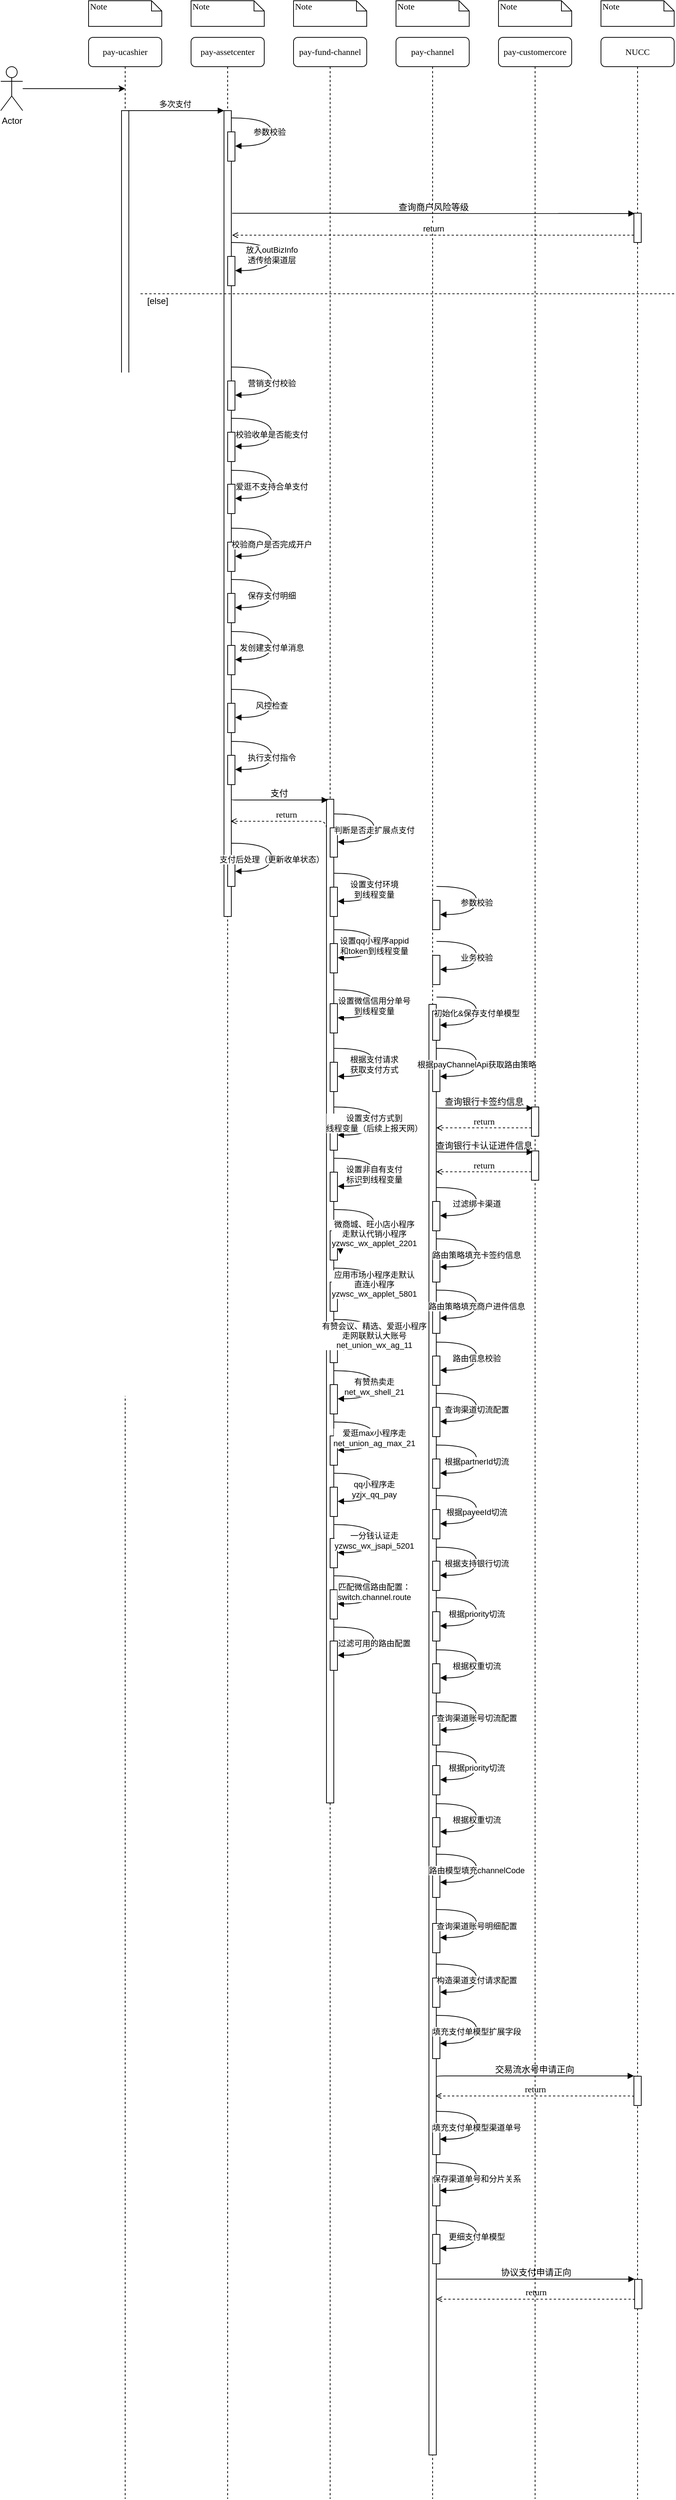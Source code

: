<mxfile version="14.9.9" type="github">
  <diagram id="kW06Qgidbk0OTePyhjzd" name="第 1 页">
    <mxGraphModel dx="466" dy="771" grid="1" gridSize="10" guides="1" tooltips="1" connect="1" arrows="1" fold="1" page="1" pageScale="1" pageWidth="2500" pageHeight="4000" math="0" shadow="0">
      <root>
        <mxCell id="0" />
        <mxCell id="1" parent="0" />
        <mxCell id="XzQIP6qpDgnseQ4LIaWj-1" value="&lt;span&gt;&lt;font style=&quot;font-size: 12px&quot;&gt;pay-assetcenter&lt;/font&gt;&lt;/span&gt;" style="shape=umlLifeline;perimeter=lifelinePerimeter;whiteSpace=wrap;html=1;container=1;collapsible=0;recursiveResize=0;outlineConnect=0;rounded=1;shadow=0;comic=0;labelBackgroundColor=none;strokeWidth=1;fontFamily=Verdana;fontSize=12;align=center;" parent="1" vertex="1">
          <mxGeometry x="660" y="170" width="100" height="3360" as="geometry" />
        </mxCell>
        <mxCell id="XzQIP6qpDgnseQ4LIaWj-2" value="" style="html=1;points=[];perimeter=orthogonalPerimeter;rounded=0;shadow=0;comic=0;labelBackgroundColor=none;strokeWidth=1;fontFamily=Verdana;fontSize=12;align=center;" parent="1" vertex="1">
          <mxGeometry x="705" y="270" width="10" height="1100" as="geometry" />
        </mxCell>
        <mxCell id="XzQIP6qpDgnseQ4LIaWj-3" value="NUCC" style="shape=umlLifeline;perimeter=lifelinePerimeter;whiteSpace=wrap;html=1;container=0;collapsible=0;recursiveResize=0;outlineConnect=0;rounded=1;shadow=0;comic=0;labelBackgroundColor=none;strokeWidth=1;fontFamily=Verdana;fontSize=12;align=center;" parent="1" vertex="1">
          <mxGeometry x="1220" y="170" width="100" height="3360" as="geometry" />
        </mxCell>
        <mxCell id="XzQIP6qpDgnseQ4LIaWj-4" value="pay-fund-channel" style="shape=umlLifeline;perimeter=lifelinePerimeter;whiteSpace=wrap;html=1;container=1;collapsible=0;recursiveResize=0;outlineConnect=0;rounded=1;shadow=0;comic=0;labelBackgroundColor=none;strokeWidth=1;fontFamily=Verdana;fontSize=12;align=center;" parent="1" vertex="1">
          <mxGeometry x="800" y="170" width="100" height="3360" as="geometry" />
        </mxCell>
        <mxCell id="XzQIP6qpDgnseQ4LIaWj-5" value="pay-channel" style="shape=umlLifeline;perimeter=lifelinePerimeter;whiteSpace=wrap;html=1;container=1;collapsible=0;recursiveResize=0;outlineConnect=0;rounded=1;shadow=0;comic=0;labelBackgroundColor=none;strokeWidth=1;fontFamily=Verdana;fontSize=12;align=center;" parent="1" vertex="1">
          <mxGeometry x="940" y="170" width="100" height="3360" as="geometry" />
        </mxCell>
        <mxCell id="XzQIP6qpDgnseQ4LIaWj-6" value="pay-customercore" style="shape=umlLifeline;perimeter=lifelinePerimeter;whiteSpace=wrap;html=1;container=1;collapsible=0;recursiveResize=0;outlineConnect=0;rounded=1;shadow=0;comic=0;labelBackgroundColor=none;strokeWidth=1;fontFamily=Verdana;fontSize=12;align=center;" parent="1" vertex="1">
          <mxGeometry x="1080" y="170" width="100" height="3360" as="geometry" />
        </mxCell>
        <mxCell id="XzQIP6qpDgnseQ4LIaWj-7" value="" style="html=1;points=[];perimeter=orthogonalPerimeter;rounded=0;shadow=0;comic=0;labelBackgroundColor=none;strokeWidth=1;fontFamily=Verdana;fontSize=12;align=center;" parent="XzQIP6qpDgnseQ4LIaWj-6" vertex="1">
          <mxGeometry x="45" y="1520" width="10" height="40" as="geometry" />
        </mxCell>
        <mxCell id="XzQIP6qpDgnseQ4LIaWj-8" value="查询银行卡认证进件信息" style="html=1;verticalAlign=bottom;endArrow=block;labelBackgroundColor=none;fontFamily=Verdana;fontSize=12;edgeStyle=elbowEdgeStyle;elbow=vertical;exitX=1;exitY=0.854;exitDx=0;exitDy=0;exitPerimeter=0;" parent="XzQIP6qpDgnseQ4LIaWj-6" edge="1">
          <mxGeometry relative="1" as="geometry">
            <mxPoint x="-85" y="1520" as="sourcePoint" />
            <mxPoint x="47" y="1521.6" as="targetPoint" />
            <Array as="points">
              <mxPoint x="-80" y="1521.6" />
            </Array>
          </mxGeometry>
        </mxCell>
        <mxCell id="XzQIP6qpDgnseQ4LIaWj-9" value="return" style="html=1;verticalAlign=bottom;endArrow=open;dashed=1;endSize=6;labelBackgroundColor=none;fontFamily=Verdana;fontSize=12;edgeStyle=elbowEdgeStyle;elbow=vertical;" parent="XzQIP6qpDgnseQ4LIaWj-6" edge="1">
          <mxGeometry relative="1" as="geometry">
            <mxPoint x="-85" y="1548.5" as="targetPoint" />
            <Array as="points">
              <mxPoint x="-10" y="1548.5" />
              <mxPoint x="20" y="1548.5" />
            </Array>
            <mxPoint x="45" y="1548.5" as="sourcePoint" />
          </mxGeometry>
        </mxCell>
        <mxCell id="XzQIP6qpDgnseQ4LIaWj-10" value="&lt;font style=&quot;font-size: 12px&quot;&gt;pay-ucashier&lt;/font&gt;" style="shape=umlLifeline;perimeter=lifelinePerimeter;whiteSpace=wrap;html=1;container=1;collapsible=0;recursiveResize=0;outlineConnect=0;rounded=1;shadow=0;comic=0;labelBackgroundColor=none;strokeWidth=1;fontFamily=Verdana;fontSize=12;align=center;" parent="1" vertex="1">
          <mxGeometry x="520" y="170" width="100" height="3360" as="geometry" />
        </mxCell>
        <mxCell id="XzQIP6qpDgnseQ4LIaWj-11" value="" style="html=1;points=[];perimeter=orthogonalPerimeter;rounded=0;shadow=0;comic=0;labelBackgroundColor=none;strokeWidth=1;fontFamily=Verdana;fontSize=12;align=center;" parent="XzQIP6qpDgnseQ4LIaWj-10" vertex="1">
          <mxGeometry x="45" y="100" width="10" height="440" as="geometry" />
        </mxCell>
        <mxCell id="XzQIP6qpDgnseQ4LIaWj-12" value="Note" style="shape=note;whiteSpace=wrap;html=1;size=14;verticalAlign=top;align=left;spacingTop=-6;rounded=0;shadow=0;comic=0;labelBackgroundColor=none;strokeWidth=1;fontFamily=Verdana;fontSize=12" parent="1" vertex="1">
          <mxGeometry x="520" y="120" width="100" height="35" as="geometry" />
        </mxCell>
        <mxCell id="XzQIP6qpDgnseQ4LIaWj-13" value="Note" style="shape=note;whiteSpace=wrap;html=1;size=14;verticalAlign=top;align=left;spacingTop=-6;rounded=0;shadow=0;comic=0;labelBackgroundColor=none;strokeWidth=1;fontFamily=Verdana;fontSize=12" parent="1" vertex="1">
          <mxGeometry x="660" y="120" width="100" height="35" as="geometry" />
        </mxCell>
        <mxCell id="XzQIP6qpDgnseQ4LIaWj-14" value="Note" style="shape=note;whiteSpace=wrap;html=1;size=14;verticalAlign=top;align=left;spacingTop=-6;rounded=0;shadow=0;comic=0;labelBackgroundColor=none;strokeWidth=1;fontFamily=Verdana;fontSize=12" parent="1" vertex="1">
          <mxGeometry x="800" y="120" width="100" height="35" as="geometry" />
        </mxCell>
        <mxCell id="XzQIP6qpDgnseQ4LIaWj-15" value="Note" style="shape=note;whiteSpace=wrap;html=1;size=14;verticalAlign=top;align=left;spacingTop=-6;rounded=0;shadow=0;comic=0;labelBackgroundColor=none;strokeWidth=1;fontFamily=Verdana;fontSize=12" parent="1" vertex="1">
          <mxGeometry x="940" y="120" width="100" height="35" as="geometry" />
        </mxCell>
        <mxCell id="XzQIP6qpDgnseQ4LIaWj-16" value="Note" style="shape=note;whiteSpace=wrap;html=1;size=14;verticalAlign=top;align=left;spacingTop=-6;rounded=0;shadow=0;comic=0;labelBackgroundColor=none;strokeWidth=1;fontFamily=Verdana;fontSize=12" parent="1" vertex="1">
          <mxGeometry x="1080" y="120" width="100" height="35" as="geometry" />
        </mxCell>
        <mxCell id="XzQIP6qpDgnseQ4LIaWj-17" value="Note" style="shape=note;whiteSpace=wrap;html=1;size=14;verticalAlign=top;align=left;spacingTop=-6;rounded=0;shadow=0;comic=0;labelBackgroundColor=none;strokeWidth=1;fontFamily=Verdana;fontSize=12" parent="1" vertex="1">
          <mxGeometry x="1220" y="120" width="100" height="35" as="geometry" />
        </mxCell>
        <mxCell id="XzQIP6qpDgnseQ4LIaWj-18" value="" style="html=1;points=[];perimeter=orthogonalPerimeter;rounded=0;shadow=0;comic=0;labelBackgroundColor=none;strokeWidth=1;fontFamily=Verdana;fontSize=12;align=center;" parent="1" vertex="1">
          <mxGeometry x="1265" y="410" width="10" height="40" as="geometry" />
        </mxCell>
        <mxCell id="XzQIP6qpDgnseQ4LIaWj-19" value="查询商户风险等级" style="html=1;verticalAlign=bottom;endArrow=block;labelBackgroundColor=none;fontFamily=Verdana;fontSize=12;edgeStyle=elbowEdgeStyle;elbow=vertical;entryX=0.1;entryY=0.025;entryDx=0;entryDy=0;entryPerimeter=0;exitX=1.1;exitY=0.182;exitDx=0;exitDy=0;exitPerimeter=0;" parent="1" target="XzQIP6qpDgnseQ4LIaWj-18" edge="1">
          <mxGeometry relative="1" as="geometry">
            <mxPoint x="716" y="410.08" as="sourcePoint" />
            <mxPoint x="980" y="490" as="targetPoint" />
          </mxGeometry>
        </mxCell>
        <mxCell id="XzQIP6qpDgnseQ4LIaWj-20" value="多次支付" style="html=1;verticalAlign=bottom;endArrow=block;entryX=0;entryY=0;entryDx=0;entryDy=0;entryPerimeter=0;" parent="1" target="XzQIP6qpDgnseQ4LIaWj-2" edge="1">
          <mxGeometry width="80" relative="1" as="geometry">
            <mxPoint x="570" y="270" as="sourcePoint" />
            <mxPoint x="700" y="270" as="targetPoint" />
          </mxGeometry>
        </mxCell>
        <mxCell id="XzQIP6qpDgnseQ4LIaWj-21" value="" style="html=1;points=[];perimeter=orthogonalPerimeter;rounded=0;shadow=0;comic=0;labelBackgroundColor=none;strokeWidth=1;fontFamily=Verdana;fontSize=12;align=center;" parent="1" vertex="1">
          <mxGeometry x="710" y="299" width="10" height="40" as="geometry" />
        </mxCell>
        <mxCell id="XzQIP6qpDgnseQ4LIaWj-22" value="" style="html=1;verticalAlign=bottom;endArrow=block;labelBackgroundColor=none;fontFamily=Verdana;fontSize=12;elbow=vertical;edgeStyle=orthogonalEdgeStyle;curved=1;entryX=1;entryY=0.286;entryPerimeter=0;exitX=1.038;exitY=0.345;exitPerimeter=0;" parent="1" edge="1">
          <mxGeometry relative="1" as="geometry">
            <mxPoint x="715.333" y="280" as="sourcePoint" />
            <mxPoint x="720.333" y="318.333" as="targetPoint" />
            <Array as="points">
              <mxPoint x="770" y="280" />
              <mxPoint x="770" y="318" />
            </Array>
          </mxGeometry>
        </mxCell>
        <mxCell id="XzQIP6qpDgnseQ4LIaWj-23" value="参数校验" style="edgeLabel;html=1;align=center;verticalAlign=middle;resizable=0;points=[];" parent="XzQIP6qpDgnseQ4LIaWj-22" vertex="1" connectable="0">
          <mxGeometry x="0.033" y="-3" relative="1" as="geometry">
            <mxPoint as="offset" />
          </mxGeometry>
        </mxCell>
        <mxCell id="XzQIP6qpDgnseQ4LIaWj-24" value="return" style="html=1;verticalAlign=bottom;endArrow=open;dashed=1;endSize=6;entryX=1.1;entryY=0.25;entryDx=0;entryDy=0;entryPerimeter=0;" parent="1" edge="1">
          <mxGeometry relative="1" as="geometry">
            <mxPoint x="1265" y="440" as="sourcePoint" />
            <mxPoint x="716" y="440" as="targetPoint" />
          </mxGeometry>
        </mxCell>
        <mxCell id="XzQIP6qpDgnseQ4LIaWj-25" value="" style="html=1;points=[];perimeter=orthogonalPerimeter;rounded=0;shadow=0;comic=0;labelBackgroundColor=none;strokeWidth=1;fontFamily=Verdana;fontSize=12;align=center;" parent="1" vertex="1">
          <mxGeometry x="710" y="469" width="10" height="40" as="geometry" />
        </mxCell>
        <mxCell id="XzQIP6qpDgnseQ4LIaWj-26" value="" style="html=1;verticalAlign=bottom;endArrow=block;labelBackgroundColor=none;fontFamily=Verdana;fontSize=12;elbow=vertical;edgeStyle=orthogonalEdgeStyle;curved=1;entryX=1;entryY=0.286;entryPerimeter=0;exitX=1.038;exitY=0.345;exitPerimeter=0;" parent="1" edge="1">
          <mxGeometry relative="1" as="geometry">
            <mxPoint x="715.333" y="450" as="sourcePoint" />
            <mxPoint x="720.333" y="488.333" as="targetPoint" />
            <Array as="points">
              <mxPoint x="770" y="450" />
              <mxPoint x="770" y="488" />
            </Array>
          </mxGeometry>
        </mxCell>
        <mxCell id="XzQIP6qpDgnseQ4LIaWj-27" value="放入outBizInfo&lt;br&gt;透传给渠道层" style="edgeLabel;html=1;align=center;verticalAlign=middle;resizable=0;points=[];" parent="XzQIP6qpDgnseQ4LIaWj-26" vertex="1" connectable="0">
          <mxGeometry x="0.005" relative="1" as="geometry">
            <mxPoint as="offset" />
          </mxGeometry>
        </mxCell>
        <mxCell id="XzQIP6qpDgnseQ4LIaWj-28" value="" style="endArrow=none;html=1;edgeStyle=orthogonalEdgeStyle;dashed=1;" parent="1" edge="1">
          <mxGeometry relative="1" as="geometry">
            <mxPoint x="591" y="520" as="sourcePoint" />
            <mxPoint x="1320" y="520" as="targetPoint" />
          </mxGeometry>
        </mxCell>
        <mxCell id="XzQIP6qpDgnseQ4LIaWj-29" value="[else]" style="text;html=1;align=center;verticalAlign=middle;resizable=0;points=[];autosize=1;strokeColor=none;" parent="1" vertex="1">
          <mxGeometry x="594" y="520" width="40" height="20" as="geometry" />
        </mxCell>
        <mxCell id="XzQIP6qpDgnseQ4LIaWj-30" value="" style="html=1;points=[];perimeter=orthogonalPerimeter;rounded=0;shadow=0;comic=0;labelBackgroundColor=none;strokeWidth=1;fontFamily=Verdana;fontSize=12;align=center;" parent="1" vertex="1">
          <mxGeometry x="710" y="639" width="10" height="40" as="geometry" />
        </mxCell>
        <mxCell id="XzQIP6qpDgnseQ4LIaWj-31" value="" style="html=1;verticalAlign=bottom;endArrow=block;labelBackgroundColor=none;fontFamily=Verdana;fontSize=12;elbow=vertical;edgeStyle=orthogonalEdgeStyle;curved=1;entryX=1;entryY=0.286;entryPerimeter=0;exitX=1.038;exitY=0.345;exitPerimeter=0;" parent="1" edge="1">
          <mxGeometry relative="1" as="geometry">
            <mxPoint x="715.333" y="620" as="sourcePoint" />
            <mxPoint x="720.333" y="658.333" as="targetPoint" />
            <Array as="points">
              <mxPoint x="770" y="620" />
              <mxPoint x="770" y="658" />
            </Array>
          </mxGeometry>
        </mxCell>
        <mxCell id="XzQIP6qpDgnseQ4LIaWj-32" value="营销支付校验" style="edgeLabel;html=1;align=center;verticalAlign=middle;resizable=0;points=[];" parent="XzQIP6qpDgnseQ4LIaWj-31" vertex="1" connectable="0">
          <mxGeometry x="0.075" relative="1" as="geometry">
            <mxPoint as="offset" />
          </mxGeometry>
        </mxCell>
        <mxCell id="XzQIP6qpDgnseQ4LIaWj-33" value="" style="html=1;points=[];perimeter=orthogonalPerimeter;rounded=0;shadow=0;comic=0;labelBackgroundColor=none;strokeWidth=1;fontFamily=Verdana;fontSize=12;align=center;" parent="1" vertex="1">
          <mxGeometry x="710" y="709" width="10" height="40" as="geometry" />
        </mxCell>
        <mxCell id="XzQIP6qpDgnseQ4LIaWj-34" value="" style="html=1;verticalAlign=bottom;endArrow=block;labelBackgroundColor=none;fontFamily=Verdana;fontSize=12;elbow=vertical;edgeStyle=orthogonalEdgeStyle;curved=1;entryX=1;entryY=0.286;entryPerimeter=0;exitX=1.038;exitY=0.345;exitPerimeter=0;" parent="1" edge="1">
          <mxGeometry relative="1" as="geometry">
            <mxPoint x="715.333" y="690" as="sourcePoint" />
            <mxPoint x="720.333" y="728.333" as="targetPoint" />
            <Array as="points">
              <mxPoint x="770" y="690" />
              <mxPoint x="770" y="728" />
            </Array>
          </mxGeometry>
        </mxCell>
        <mxCell id="XzQIP6qpDgnseQ4LIaWj-35" value="校验收单是否能支付" style="edgeLabel;html=1;align=center;verticalAlign=middle;resizable=0;points=[];" parent="XzQIP6qpDgnseQ4LIaWj-34" vertex="1" connectable="0">
          <mxGeometry x="0.075" relative="1" as="geometry">
            <mxPoint as="offset" />
          </mxGeometry>
        </mxCell>
        <mxCell id="XzQIP6qpDgnseQ4LIaWj-36" value="" style="html=1;points=[];perimeter=orthogonalPerimeter;rounded=0;shadow=0;comic=0;labelBackgroundColor=none;strokeWidth=1;fontFamily=Verdana;fontSize=12;align=center;" parent="1" vertex="1">
          <mxGeometry x="710" y="780" width="10" height="40" as="geometry" />
        </mxCell>
        <mxCell id="XzQIP6qpDgnseQ4LIaWj-37" value="" style="html=1;verticalAlign=bottom;endArrow=block;labelBackgroundColor=none;fontFamily=Verdana;fontSize=12;elbow=vertical;edgeStyle=orthogonalEdgeStyle;curved=1;entryX=1;entryY=0.286;entryPerimeter=0;exitX=1.038;exitY=0.345;exitPerimeter=0;" parent="1" edge="1">
          <mxGeometry relative="1" as="geometry">
            <mxPoint x="715.333" y="761" as="sourcePoint" />
            <mxPoint x="720.333" y="799.333" as="targetPoint" />
            <Array as="points">
              <mxPoint x="770" y="761" />
              <mxPoint x="770" y="799" />
            </Array>
          </mxGeometry>
        </mxCell>
        <mxCell id="XzQIP6qpDgnseQ4LIaWj-38" value="爱逛不支持合单支付" style="edgeLabel;html=1;align=center;verticalAlign=middle;resizable=0;points=[];" parent="XzQIP6qpDgnseQ4LIaWj-37" vertex="1" connectable="0">
          <mxGeometry x="0.075" relative="1" as="geometry">
            <mxPoint as="offset" />
          </mxGeometry>
        </mxCell>
        <mxCell id="XzQIP6qpDgnseQ4LIaWj-39" value="" style="html=1;points=[];perimeter=orthogonalPerimeter;rounded=0;shadow=0;comic=0;labelBackgroundColor=none;strokeWidth=1;fontFamily=Verdana;fontSize=12;align=center;" parent="1" vertex="1">
          <mxGeometry x="710" y="859" width="10" height="40" as="geometry" />
        </mxCell>
        <mxCell id="XzQIP6qpDgnseQ4LIaWj-40" value="" style="html=1;verticalAlign=bottom;endArrow=block;labelBackgroundColor=none;fontFamily=Verdana;fontSize=12;elbow=vertical;edgeStyle=orthogonalEdgeStyle;curved=1;entryX=1;entryY=0.286;entryPerimeter=0;exitX=1.038;exitY=0.345;exitPerimeter=0;" parent="1" edge="1">
          <mxGeometry relative="1" as="geometry">
            <mxPoint x="715.333" y="840" as="sourcePoint" />
            <mxPoint x="720.333" y="878.333" as="targetPoint" />
            <Array as="points">
              <mxPoint x="770" y="840" />
              <mxPoint x="770" y="878" />
            </Array>
          </mxGeometry>
        </mxCell>
        <mxCell id="XzQIP6qpDgnseQ4LIaWj-41" value="校验商户是否完成开户" style="edgeLabel;html=1;align=center;verticalAlign=middle;resizable=0;points=[];" parent="XzQIP6qpDgnseQ4LIaWj-40" vertex="1" connectable="0">
          <mxGeometry x="0.075" relative="1" as="geometry">
            <mxPoint as="offset" />
          </mxGeometry>
        </mxCell>
        <mxCell id="XzQIP6qpDgnseQ4LIaWj-42" value="" style="html=1;points=[];perimeter=orthogonalPerimeter;rounded=0;shadow=0;comic=0;labelBackgroundColor=none;strokeWidth=1;fontFamily=Verdana;fontSize=12;align=center;" parent="1" vertex="1">
          <mxGeometry x="710" y="929" width="10" height="40" as="geometry" />
        </mxCell>
        <mxCell id="XzQIP6qpDgnseQ4LIaWj-43" value="" style="html=1;verticalAlign=bottom;endArrow=block;labelBackgroundColor=none;fontFamily=Verdana;fontSize=12;elbow=vertical;edgeStyle=orthogonalEdgeStyle;curved=1;entryX=1;entryY=0.286;entryPerimeter=0;exitX=1.038;exitY=0.345;exitPerimeter=0;" parent="1" edge="1">
          <mxGeometry relative="1" as="geometry">
            <mxPoint x="715.333" y="910" as="sourcePoint" />
            <mxPoint x="720.333" y="948.333" as="targetPoint" />
            <Array as="points">
              <mxPoint x="770" y="910" />
              <mxPoint x="770" y="948" />
            </Array>
          </mxGeometry>
        </mxCell>
        <mxCell id="XzQIP6qpDgnseQ4LIaWj-44" value="保存支付明细" style="edgeLabel;html=1;align=center;verticalAlign=middle;resizable=0;points=[];" parent="XzQIP6qpDgnseQ4LIaWj-43" vertex="1" connectable="0">
          <mxGeometry x="0.075" relative="1" as="geometry">
            <mxPoint as="offset" />
          </mxGeometry>
        </mxCell>
        <mxCell id="XzQIP6qpDgnseQ4LIaWj-45" value="" style="html=1;points=[];perimeter=orthogonalPerimeter;rounded=0;shadow=0;comic=0;labelBackgroundColor=none;strokeWidth=1;fontFamily=Verdana;fontSize=12;align=center;" parent="1" vertex="1">
          <mxGeometry x="710" y="1000" width="10" height="40" as="geometry" />
        </mxCell>
        <mxCell id="XzQIP6qpDgnseQ4LIaWj-46" value="" style="html=1;verticalAlign=bottom;endArrow=block;labelBackgroundColor=none;fontFamily=Verdana;fontSize=12;elbow=vertical;edgeStyle=orthogonalEdgeStyle;curved=1;entryX=1;entryY=0.286;entryPerimeter=0;exitX=1.038;exitY=0.345;exitPerimeter=0;" parent="1" edge="1">
          <mxGeometry relative="1" as="geometry">
            <mxPoint x="715.333" y="981" as="sourcePoint" />
            <mxPoint x="720.333" y="1019.333" as="targetPoint" />
            <Array as="points">
              <mxPoint x="770" y="981" />
              <mxPoint x="770" y="1019" />
            </Array>
          </mxGeometry>
        </mxCell>
        <mxCell id="XzQIP6qpDgnseQ4LIaWj-47" value="发创建支付单消息" style="edgeLabel;html=1;align=center;verticalAlign=middle;resizable=0;points=[];" parent="XzQIP6qpDgnseQ4LIaWj-46" vertex="1" connectable="0">
          <mxGeometry x="0.075" relative="1" as="geometry">
            <mxPoint as="offset" />
          </mxGeometry>
        </mxCell>
        <mxCell id="XzQIP6qpDgnseQ4LIaWj-48" value="" style="html=1;points=[];perimeter=orthogonalPerimeter;rounded=0;shadow=0;comic=0;labelBackgroundColor=none;strokeWidth=1;fontFamily=Verdana;fontSize=12;align=center;" parent="1" vertex="1">
          <mxGeometry x="710" y="1079" width="10" height="40" as="geometry" />
        </mxCell>
        <mxCell id="XzQIP6qpDgnseQ4LIaWj-49" value="" style="html=1;verticalAlign=bottom;endArrow=block;labelBackgroundColor=none;fontFamily=Verdana;fontSize=12;elbow=vertical;edgeStyle=orthogonalEdgeStyle;curved=1;entryX=1;entryY=0.286;entryPerimeter=0;exitX=1.038;exitY=0.345;exitPerimeter=0;" parent="1" edge="1">
          <mxGeometry relative="1" as="geometry">
            <mxPoint x="715.333" y="1060" as="sourcePoint" />
            <mxPoint x="720.333" y="1098.333" as="targetPoint" />
            <Array as="points">
              <mxPoint x="770" y="1060" />
              <mxPoint x="770" y="1098" />
            </Array>
          </mxGeometry>
        </mxCell>
        <mxCell id="XzQIP6qpDgnseQ4LIaWj-50" value="风控检查" style="edgeLabel;html=1;align=center;verticalAlign=middle;resizable=0;points=[];" parent="XzQIP6qpDgnseQ4LIaWj-49" vertex="1" connectable="0">
          <mxGeometry x="0.075" relative="1" as="geometry">
            <mxPoint as="offset" />
          </mxGeometry>
        </mxCell>
        <mxCell id="XzQIP6qpDgnseQ4LIaWj-51" value="" style="html=1;points=[];perimeter=orthogonalPerimeter;rounded=0;shadow=0;comic=0;labelBackgroundColor=none;strokeWidth=1;fontFamily=Verdana;fontSize=12;align=center;" parent="1" vertex="1">
          <mxGeometry x="710" y="1150" width="10" height="40" as="geometry" />
        </mxCell>
        <mxCell id="XzQIP6qpDgnseQ4LIaWj-52" value="" style="html=1;verticalAlign=bottom;endArrow=block;labelBackgroundColor=none;fontFamily=Verdana;fontSize=12;elbow=vertical;edgeStyle=orthogonalEdgeStyle;curved=1;entryX=1;entryY=0.286;entryPerimeter=0;exitX=1.038;exitY=0.345;exitPerimeter=0;" parent="1" edge="1">
          <mxGeometry relative="1" as="geometry">
            <mxPoint x="715.333" y="1131" as="sourcePoint" />
            <mxPoint x="720.333" y="1169.333" as="targetPoint" />
            <Array as="points">
              <mxPoint x="770" y="1131" />
              <mxPoint x="770" y="1169" />
            </Array>
          </mxGeometry>
        </mxCell>
        <mxCell id="XzQIP6qpDgnseQ4LIaWj-53" value="执行支付指令" style="edgeLabel;html=1;align=center;verticalAlign=middle;resizable=0;points=[];" parent="XzQIP6qpDgnseQ4LIaWj-52" vertex="1" connectable="0">
          <mxGeometry x="0.075" relative="1" as="geometry">
            <mxPoint as="offset" />
          </mxGeometry>
        </mxCell>
        <mxCell id="XzQIP6qpDgnseQ4LIaWj-54" value="" style="html=1;points=[];perimeter=orthogonalPerimeter;rounded=0;shadow=0;comic=0;labelBackgroundColor=none;strokeWidth=1;fontFamily=Verdana;fontSize=12;align=center;" parent="1" vertex="1">
          <mxGeometry x="710" y="1289" width="10" height="40" as="geometry" />
        </mxCell>
        <mxCell id="XzQIP6qpDgnseQ4LIaWj-55" value="" style="html=1;verticalAlign=bottom;endArrow=block;labelBackgroundColor=none;fontFamily=Verdana;fontSize=12;elbow=vertical;edgeStyle=orthogonalEdgeStyle;curved=1;entryX=1;entryY=0.286;entryPerimeter=0;exitX=1.038;exitY=0.345;exitPerimeter=0;" parent="1" edge="1">
          <mxGeometry relative="1" as="geometry">
            <mxPoint x="715.333" y="1270" as="sourcePoint" />
            <mxPoint x="720.333" y="1308.333" as="targetPoint" />
            <Array as="points">
              <mxPoint x="770" y="1270" />
              <mxPoint x="770" y="1308" />
            </Array>
          </mxGeometry>
        </mxCell>
        <mxCell id="XzQIP6qpDgnseQ4LIaWj-56" value="支付后处理（更新收单状态）" style="edgeLabel;html=1;align=center;verticalAlign=middle;resizable=0;points=[];" parent="XzQIP6qpDgnseQ4LIaWj-55" vertex="1" connectable="0">
          <mxGeometry x="0.075" relative="1" as="geometry">
            <mxPoint as="offset" />
          </mxGeometry>
        </mxCell>
        <mxCell id="XzQIP6qpDgnseQ4LIaWj-57" value="" style="html=1;points=[];perimeter=orthogonalPerimeter;rounded=0;shadow=0;comic=0;labelBackgroundColor=none;strokeColor=#000000;strokeWidth=1;fillColor=#FFFFFF;fontFamily=Verdana;fontSize=12;fontColor=#000000;align=center;" parent="1" vertex="1">
          <mxGeometry x="845" y="1210" width="10" height="1370" as="geometry" />
        </mxCell>
        <mxCell id="XzQIP6qpDgnseQ4LIaWj-58" value="支付" style="html=1;verticalAlign=bottom;endArrow=block;labelBackgroundColor=none;fontFamily=Verdana;fontSize=12;edgeStyle=elbowEdgeStyle;elbow=vertical;exitX=1;exitY=0.854;exitDx=0;exitDy=0;exitPerimeter=0;" parent="1" source="XzQIP6qpDgnseQ4LIaWj-2" edge="1">
          <mxGeometry relative="1" as="geometry">
            <mxPoint x="722" y="1210" as="sourcePoint" />
            <mxPoint x="847" y="1211" as="targetPoint" />
            <Array as="points">
              <mxPoint x="720" y="1211" />
            </Array>
          </mxGeometry>
        </mxCell>
        <mxCell id="XzQIP6qpDgnseQ4LIaWj-59" value="" style="html=1;points=[];perimeter=orthogonalPerimeter;rounded=0;shadow=0;comic=0;labelBackgroundColor=none;strokeWidth=1;fontFamily=Verdana;fontSize=12;align=center;" parent="1" vertex="1">
          <mxGeometry x="850" y="1249" width="10" height="40" as="geometry" />
        </mxCell>
        <mxCell id="XzQIP6qpDgnseQ4LIaWj-60" value="" style="html=1;verticalAlign=bottom;endArrow=block;labelBackgroundColor=none;fontFamily=Verdana;fontSize=12;elbow=vertical;edgeStyle=orthogonalEdgeStyle;curved=1;entryX=1;entryY=0.286;entryPerimeter=0;exitX=1.038;exitY=0.345;exitPerimeter=0;" parent="1" edge="1">
          <mxGeometry relative="1" as="geometry">
            <mxPoint x="855.333" y="1230" as="sourcePoint" />
            <mxPoint x="860.333" y="1268.333" as="targetPoint" />
            <Array as="points">
              <mxPoint x="910" y="1230" />
              <mxPoint x="910" y="1268" />
            </Array>
          </mxGeometry>
        </mxCell>
        <mxCell id="XzQIP6qpDgnseQ4LIaWj-61" value="判断是否走扩展点支付" style="edgeLabel;html=1;align=center;verticalAlign=middle;resizable=0;points=[];" parent="XzQIP6qpDgnseQ4LIaWj-60" vertex="1" connectable="0">
          <mxGeometry x="0.075" relative="1" as="geometry">
            <mxPoint as="offset" />
          </mxGeometry>
        </mxCell>
        <mxCell id="XzQIP6qpDgnseQ4LIaWj-62" value="" style="html=1;points=[];perimeter=orthogonalPerimeter;rounded=0;shadow=0;comic=0;labelBackgroundColor=none;strokeColor=#000000;strokeWidth=1;fillColor=#FFFFFF;fontFamily=Verdana;fontSize=12;fontColor=#000000;align=center;" parent="1" vertex="1">
          <mxGeometry x="985" y="1490" width="10" height="1980" as="geometry" />
        </mxCell>
        <mxCell id="XzQIP6qpDgnseQ4LIaWj-63" value="return" style="html=1;verticalAlign=bottom;endArrow=open;dashed=1;endSize=6;labelBackgroundColor=none;fontFamily=Verdana;fontSize=12;edgeStyle=elbowEdgeStyle;elbow=vertical;exitX=0;exitY=0.037;exitDx=0;exitDy=0;exitPerimeter=0;" parent="1" source="XzQIP6qpDgnseQ4LIaWj-57" edge="1">
          <mxGeometry relative="1" as="geometry">
            <mxPoint x="714" y="1240" as="targetPoint" />
            <Array as="points">
              <mxPoint x="783.5" y="1240" />
              <mxPoint x="813.5" y="1240" />
            </Array>
            <mxPoint x="838.5" y="1240" as="sourcePoint" />
          </mxGeometry>
        </mxCell>
        <mxCell id="XzQIP6qpDgnseQ4LIaWj-65" value="" style="html=1;points=[];perimeter=orthogonalPerimeter;rounded=0;shadow=0;comic=0;labelBackgroundColor=none;strokeWidth=1;fontFamily=Verdana;fontSize=12;align=center;" parent="1" vertex="1">
          <mxGeometry x="990" y="1348" width="10" height="40" as="geometry" />
        </mxCell>
        <mxCell id="XzQIP6qpDgnseQ4LIaWj-66" value="" style="html=1;verticalAlign=bottom;endArrow=block;labelBackgroundColor=none;fontFamily=Verdana;fontSize=12;elbow=vertical;edgeStyle=orthogonalEdgeStyle;curved=1;entryX=1;entryY=0.286;entryPerimeter=0;exitX=1.038;exitY=0.345;exitPerimeter=0;" parent="1" edge="1">
          <mxGeometry relative="1" as="geometry">
            <mxPoint x="995.333" y="1329" as="sourcePoint" />
            <mxPoint x="1000.333" y="1367.333" as="targetPoint" />
            <Array as="points">
              <mxPoint x="1050" y="1329" />
              <mxPoint x="1050" y="1367" />
            </Array>
          </mxGeometry>
        </mxCell>
        <mxCell id="XzQIP6qpDgnseQ4LIaWj-67" value="参数校验" style="edgeLabel;html=1;align=center;verticalAlign=middle;resizable=0;points=[];" parent="XzQIP6qpDgnseQ4LIaWj-66" vertex="1" connectable="0">
          <mxGeometry x="0.075" relative="1" as="geometry">
            <mxPoint as="offset" />
          </mxGeometry>
        </mxCell>
        <mxCell id="XzQIP6qpDgnseQ4LIaWj-68" value="" style="html=1;points=[];perimeter=orthogonalPerimeter;rounded=0;shadow=0;comic=0;labelBackgroundColor=none;strokeWidth=1;fontFamily=Verdana;fontSize=12;align=center;" parent="1" vertex="1">
          <mxGeometry x="990" y="1423" width="10" height="40" as="geometry" />
        </mxCell>
        <mxCell id="XzQIP6qpDgnseQ4LIaWj-69" value="" style="html=1;verticalAlign=bottom;endArrow=block;labelBackgroundColor=none;fontFamily=Verdana;fontSize=12;elbow=vertical;edgeStyle=orthogonalEdgeStyle;curved=1;entryX=1;entryY=0.286;entryPerimeter=0;exitX=1.038;exitY=0.345;exitPerimeter=0;" parent="1" edge="1">
          <mxGeometry relative="1" as="geometry">
            <mxPoint x="995.333" y="1404" as="sourcePoint" />
            <mxPoint x="1000.333" y="1442.333" as="targetPoint" />
            <Array as="points">
              <mxPoint x="1050" y="1404" />
              <mxPoint x="1050" y="1442" />
            </Array>
          </mxGeometry>
        </mxCell>
        <mxCell id="XzQIP6qpDgnseQ4LIaWj-70" value="业务校验" style="edgeLabel;html=1;align=center;verticalAlign=middle;resizable=0;points=[];" parent="XzQIP6qpDgnseQ4LIaWj-69" vertex="1" connectable="0">
          <mxGeometry x="0.075" relative="1" as="geometry">
            <mxPoint as="offset" />
          </mxGeometry>
        </mxCell>
        <mxCell id="XzQIP6qpDgnseQ4LIaWj-71" value="" style="html=1;points=[];perimeter=orthogonalPerimeter;rounded=0;shadow=0;comic=0;labelBackgroundColor=none;strokeWidth=1;fontFamily=Verdana;fontSize=12;align=center;" parent="1" vertex="1">
          <mxGeometry x="990" y="1499" width="10" height="40" as="geometry" />
        </mxCell>
        <mxCell id="XzQIP6qpDgnseQ4LIaWj-72" value="" style="html=1;verticalAlign=bottom;endArrow=block;labelBackgroundColor=none;fontFamily=Verdana;fontSize=12;elbow=vertical;edgeStyle=orthogonalEdgeStyle;curved=1;entryX=1;entryY=0.286;entryPerimeter=0;exitX=1.038;exitY=0.345;exitPerimeter=0;" parent="1" edge="1">
          <mxGeometry relative="1" as="geometry">
            <mxPoint x="995.333" y="1480" as="sourcePoint" />
            <mxPoint x="1000.333" y="1518.333" as="targetPoint" />
            <Array as="points">
              <mxPoint x="1050" y="1480" />
              <mxPoint x="1050" y="1518" />
            </Array>
          </mxGeometry>
        </mxCell>
        <mxCell id="XzQIP6qpDgnseQ4LIaWj-73" value="初始化&amp;amp;保存支付单模型" style="edgeLabel;html=1;align=center;verticalAlign=middle;resizable=0;points=[];" parent="XzQIP6qpDgnseQ4LIaWj-72" vertex="1" connectable="0">
          <mxGeometry x="0.075" relative="1" as="geometry">
            <mxPoint as="offset" />
          </mxGeometry>
        </mxCell>
        <mxCell id="XzQIP6qpDgnseQ4LIaWj-74" value="" style="html=1;points=[];perimeter=orthogonalPerimeter;rounded=0;shadow=0;comic=0;labelBackgroundColor=none;strokeWidth=1;fontFamily=Verdana;fontSize=12;align=center;" parent="1" vertex="1">
          <mxGeometry x="990" y="1569" width="10" height="40" as="geometry" />
        </mxCell>
        <mxCell id="XzQIP6qpDgnseQ4LIaWj-75" value="" style="html=1;verticalAlign=bottom;endArrow=block;labelBackgroundColor=none;fontFamily=Verdana;fontSize=12;elbow=vertical;edgeStyle=orthogonalEdgeStyle;curved=1;entryX=1;entryY=0.286;entryPerimeter=0;exitX=1.038;exitY=0.345;exitPerimeter=0;" parent="1" edge="1">
          <mxGeometry relative="1" as="geometry">
            <mxPoint x="995.333" y="1550" as="sourcePoint" />
            <mxPoint x="1000.333" y="1588.333" as="targetPoint" />
            <Array as="points">
              <mxPoint x="1050" y="1550" />
              <mxPoint x="1050" y="1588" />
            </Array>
          </mxGeometry>
        </mxCell>
        <mxCell id="XzQIP6qpDgnseQ4LIaWj-76" value="根据payChannelApi获取路由策略" style="edgeLabel;html=1;align=center;verticalAlign=middle;resizable=0;points=[];" parent="XzQIP6qpDgnseQ4LIaWj-75" vertex="1" connectable="0">
          <mxGeometry x="0.075" relative="1" as="geometry">
            <mxPoint as="offset" />
          </mxGeometry>
        </mxCell>
        <mxCell id="XzQIP6qpDgnseQ4LIaWj-77" value="" style="html=1;points=[];perimeter=orthogonalPerimeter;rounded=0;shadow=0;comic=0;labelBackgroundColor=none;strokeWidth=1;fontFamily=Verdana;fontSize=12;align=center;" parent="1" vertex="1">
          <mxGeometry x="1125" y="1630" width="10" height="40" as="geometry" />
        </mxCell>
        <mxCell id="XzQIP6qpDgnseQ4LIaWj-78" value="查询银行卡签约信息" style="html=1;verticalAlign=bottom;endArrow=block;labelBackgroundColor=none;fontFamily=Verdana;fontSize=12;edgeStyle=elbowEdgeStyle;elbow=vertical;exitX=1;exitY=0.854;exitDx=0;exitDy=0;exitPerimeter=0;" parent="1" edge="1">
          <mxGeometry relative="1" as="geometry">
            <mxPoint x="995" y="1630" as="sourcePoint" />
            <mxPoint x="1127" y="1631.6" as="targetPoint" />
            <Array as="points">
              <mxPoint x="1000" y="1631.6" />
            </Array>
          </mxGeometry>
        </mxCell>
        <mxCell id="XzQIP6qpDgnseQ4LIaWj-79" value="return" style="html=1;verticalAlign=bottom;endArrow=open;dashed=1;endSize=6;labelBackgroundColor=none;fontFamily=Verdana;fontSize=12;edgeStyle=elbowEdgeStyle;elbow=vertical;" parent="1" edge="1">
          <mxGeometry relative="1" as="geometry">
            <mxPoint x="995" y="1658.5" as="targetPoint" />
            <Array as="points">
              <mxPoint x="1070" y="1658.5" />
              <mxPoint x="1100" y="1658.5" />
            </Array>
            <mxPoint x="1125" y="1658.5" as="sourcePoint" />
          </mxGeometry>
        </mxCell>
        <mxCell id="XzQIP6qpDgnseQ4LIaWj-80" value="" style="html=1;points=[];perimeter=orthogonalPerimeter;rounded=0;shadow=0;comic=0;labelBackgroundColor=none;strokeWidth=1;fontFamily=Verdana;fontSize=12;align=center;" parent="1" vertex="1">
          <mxGeometry x="990" y="1829" width="10" height="40" as="geometry" />
        </mxCell>
        <mxCell id="XzQIP6qpDgnseQ4LIaWj-81" value="" style="html=1;verticalAlign=bottom;endArrow=block;labelBackgroundColor=none;fontFamily=Verdana;fontSize=12;elbow=vertical;edgeStyle=orthogonalEdgeStyle;curved=1;entryX=1;entryY=0.286;entryPerimeter=0;exitX=1.038;exitY=0.345;exitPerimeter=0;" parent="1" edge="1">
          <mxGeometry relative="1" as="geometry">
            <mxPoint x="995.333" y="1810" as="sourcePoint" />
            <mxPoint x="1000.333" y="1848.333" as="targetPoint" />
            <Array as="points">
              <mxPoint x="1050" y="1810" />
              <mxPoint x="1050" y="1848" />
            </Array>
          </mxGeometry>
        </mxCell>
        <mxCell id="XzQIP6qpDgnseQ4LIaWj-82" value="路由策略填充卡签约信息" style="edgeLabel;html=1;align=center;verticalAlign=middle;resizable=0;points=[];" parent="XzQIP6qpDgnseQ4LIaWj-81" vertex="1" connectable="0">
          <mxGeometry x="0.075" relative="1" as="geometry">
            <mxPoint as="offset" />
          </mxGeometry>
        </mxCell>
        <mxCell id="XzQIP6qpDgnseQ4LIaWj-83" value="" style="html=1;points=[];perimeter=orthogonalPerimeter;rounded=0;shadow=0;comic=0;labelBackgroundColor=none;strokeWidth=1;fontFamily=Verdana;fontSize=12;align=center;" parent="1" vertex="1">
          <mxGeometry x="990" y="1899" width="10" height="40" as="geometry" />
        </mxCell>
        <mxCell id="XzQIP6qpDgnseQ4LIaWj-84" value="" style="html=1;verticalAlign=bottom;endArrow=block;labelBackgroundColor=none;fontFamily=Verdana;fontSize=12;elbow=vertical;edgeStyle=orthogonalEdgeStyle;curved=1;entryX=1;entryY=0.286;entryPerimeter=0;exitX=1.038;exitY=0.345;exitPerimeter=0;" parent="1" edge="1">
          <mxGeometry relative="1" as="geometry">
            <mxPoint x="995.333" y="1880" as="sourcePoint" />
            <mxPoint x="1000.333" y="1918.333" as="targetPoint" />
            <Array as="points">
              <mxPoint x="1050" y="1880" />
              <mxPoint x="1050" y="1918" />
            </Array>
          </mxGeometry>
        </mxCell>
        <mxCell id="XzQIP6qpDgnseQ4LIaWj-85" value="路由策略填充商户进件信息" style="edgeLabel;html=1;align=center;verticalAlign=middle;resizable=0;points=[];" parent="XzQIP6qpDgnseQ4LIaWj-84" vertex="1" connectable="0">
          <mxGeometry x="0.075" relative="1" as="geometry">
            <mxPoint as="offset" />
          </mxGeometry>
        </mxCell>
        <mxCell id="XzQIP6qpDgnseQ4LIaWj-86" value="" style="html=1;points=[];perimeter=orthogonalPerimeter;rounded=0;shadow=0;comic=0;labelBackgroundColor=none;strokeWidth=1;fontFamily=Verdana;fontSize=12;align=center;" parent="1" vertex="1">
          <mxGeometry x="990" y="1759" width="10" height="40" as="geometry" />
        </mxCell>
        <mxCell id="XzQIP6qpDgnseQ4LIaWj-87" value="" style="html=1;verticalAlign=bottom;endArrow=block;labelBackgroundColor=none;fontFamily=Verdana;fontSize=12;elbow=vertical;edgeStyle=orthogonalEdgeStyle;curved=1;entryX=1;entryY=0.286;entryPerimeter=0;exitX=1.038;exitY=0.345;exitPerimeter=0;" parent="1" edge="1">
          <mxGeometry relative="1" as="geometry">
            <mxPoint x="995.333" y="1740" as="sourcePoint" />
            <mxPoint x="1000.333" y="1778.333" as="targetPoint" />
            <Array as="points">
              <mxPoint x="1050" y="1740" />
              <mxPoint x="1050" y="1778" />
            </Array>
          </mxGeometry>
        </mxCell>
        <mxCell id="XzQIP6qpDgnseQ4LIaWj-88" value="过滤绑卡渠道" style="edgeLabel;html=1;align=center;verticalAlign=middle;resizable=0;points=[];" parent="XzQIP6qpDgnseQ4LIaWj-87" vertex="1" connectable="0">
          <mxGeometry x="0.075" relative="1" as="geometry">
            <mxPoint as="offset" />
          </mxGeometry>
        </mxCell>
        <mxCell id="XzQIP6qpDgnseQ4LIaWj-89" value="" style="html=1;points=[];perimeter=orthogonalPerimeter;rounded=0;shadow=0;comic=0;labelBackgroundColor=none;strokeWidth=1;fontFamily=Verdana;fontSize=12;align=center;" parent="1" vertex="1">
          <mxGeometry x="990" y="1970" width="10" height="40" as="geometry" />
        </mxCell>
        <mxCell id="XzQIP6qpDgnseQ4LIaWj-90" value="" style="html=1;verticalAlign=bottom;endArrow=block;labelBackgroundColor=none;fontFamily=Verdana;fontSize=12;elbow=vertical;edgeStyle=orthogonalEdgeStyle;curved=1;entryX=1;entryY=0.286;entryPerimeter=0;exitX=1.038;exitY=0.345;exitPerimeter=0;" parent="1" edge="1">
          <mxGeometry relative="1" as="geometry">
            <mxPoint x="995.333" y="1951" as="sourcePoint" />
            <mxPoint x="1000.333" y="1989.333" as="targetPoint" />
            <Array as="points">
              <mxPoint x="1050" y="1951" />
              <mxPoint x="1050" y="1989" />
            </Array>
          </mxGeometry>
        </mxCell>
        <mxCell id="XzQIP6qpDgnseQ4LIaWj-91" value="路由信息校验" style="edgeLabel;html=1;align=center;verticalAlign=middle;resizable=0;points=[];" parent="XzQIP6qpDgnseQ4LIaWj-90" vertex="1" connectable="0">
          <mxGeometry x="0.075" relative="1" as="geometry">
            <mxPoint as="offset" />
          </mxGeometry>
        </mxCell>
        <mxCell id="XzQIP6qpDgnseQ4LIaWj-92" value="" style="html=1;points=[];perimeter=orthogonalPerimeter;rounded=0;shadow=0;comic=0;labelBackgroundColor=none;strokeWidth=1;fontFamily=Verdana;fontSize=12;align=center;" parent="1" vertex="1">
          <mxGeometry x="990" y="2040" width="10" height="40" as="geometry" />
        </mxCell>
        <mxCell id="XzQIP6qpDgnseQ4LIaWj-93" value="" style="html=1;verticalAlign=bottom;endArrow=block;labelBackgroundColor=none;fontFamily=Verdana;fontSize=12;elbow=vertical;edgeStyle=orthogonalEdgeStyle;curved=1;entryX=1;entryY=0.286;entryPerimeter=0;exitX=1.038;exitY=0.345;exitPerimeter=0;" parent="1" edge="1">
          <mxGeometry relative="1" as="geometry">
            <mxPoint x="995.333" y="2021" as="sourcePoint" />
            <mxPoint x="1000.333" y="2059.333" as="targetPoint" />
            <Array as="points">
              <mxPoint x="1050" y="2021" />
              <mxPoint x="1050" y="2059" />
            </Array>
          </mxGeometry>
        </mxCell>
        <mxCell id="XzQIP6qpDgnseQ4LIaWj-94" value="查询渠道切流配置" style="edgeLabel;html=1;align=center;verticalAlign=middle;resizable=0;points=[];" parent="XzQIP6qpDgnseQ4LIaWj-93" vertex="1" connectable="0">
          <mxGeometry x="0.075" relative="1" as="geometry">
            <mxPoint as="offset" />
          </mxGeometry>
        </mxCell>
        <mxCell id="XzQIP6qpDgnseQ4LIaWj-95" value="" style="html=1;points=[];perimeter=orthogonalPerimeter;rounded=0;shadow=0;comic=0;labelBackgroundColor=none;strokeWidth=1;fontFamily=Verdana;fontSize=12;align=center;" parent="1" vertex="1">
          <mxGeometry x="990" y="2110.5" width="10" height="40" as="geometry" />
        </mxCell>
        <mxCell id="XzQIP6qpDgnseQ4LIaWj-96" value="" style="html=1;verticalAlign=bottom;endArrow=block;labelBackgroundColor=none;fontFamily=Verdana;fontSize=12;elbow=vertical;edgeStyle=orthogonalEdgeStyle;curved=1;entryX=1;entryY=0.286;entryPerimeter=0;exitX=1.038;exitY=0.345;exitPerimeter=0;" parent="1" edge="1">
          <mxGeometry relative="1" as="geometry">
            <mxPoint x="995.333" y="2091.5" as="sourcePoint" />
            <mxPoint x="1000.333" y="2129.833" as="targetPoint" />
            <Array as="points">
              <mxPoint x="1050" y="2091.5" />
              <mxPoint x="1050" y="2129.5" />
            </Array>
          </mxGeometry>
        </mxCell>
        <mxCell id="XzQIP6qpDgnseQ4LIaWj-97" value="根据partnerId切流" style="edgeLabel;html=1;align=center;verticalAlign=middle;resizable=0;points=[];" parent="XzQIP6qpDgnseQ4LIaWj-96" vertex="1" connectable="0">
          <mxGeometry x="0.075" relative="1" as="geometry">
            <mxPoint as="offset" />
          </mxGeometry>
        </mxCell>
        <mxCell id="XzQIP6qpDgnseQ4LIaWj-98" value="" style="html=1;points=[];perimeter=orthogonalPerimeter;rounded=0;shadow=0;comic=0;labelBackgroundColor=none;strokeWidth=1;fontFamily=Verdana;fontSize=12;align=center;" parent="1" vertex="1">
          <mxGeometry x="990" y="2179.5" width="10" height="40" as="geometry" />
        </mxCell>
        <mxCell id="XzQIP6qpDgnseQ4LIaWj-99" value="" style="html=1;verticalAlign=bottom;endArrow=block;labelBackgroundColor=none;fontFamily=Verdana;fontSize=12;elbow=vertical;edgeStyle=orthogonalEdgeStyle;curved=1;entryX=1;entryY=0.286;entryPerimeter=0;exitX=1.038;exitY=0.345;exitPerimeter=0;" parent="1" edge="1">
          <mxGeometry relative="1" as="geometry">
            <mxPoint x="995.333" y="2160.5" as="sourcePoint" />
            <mxPoint x="1000.333" y="2198.833" as="targetPoint" />
            <Array as="points">
              <mxPoint x="1050" y="2160.5" />
              <mxPoint x="1050" y="2198.5" />
            </Array>
          </mxGeometry>
        </mxCell>
        <mxCell id="XzQIP6qpDgnseQ4LIaWj-100" value="根据payeeId切流" style="edgeLabel;html=1;align=center;verticalAlign=middle;resizable=0;points=[];" parent="XzQIP6qpDgnseQ4LIaWj-99" vertex="1" connectable="0">
          <mxGeometry x="0.075" relative="1" as="geometry">
            <mxPoint as="offset" />
          </mxGeometry>
        </mxCell>
        <mxCell id="XzQIP6qpDgnseQ4LIaWj-101" value="" style="html=1;points=[];perimeter=orthogonalPerimeter;rounded=0;shadow=0;comic=0;labelBackgroundColor=none;strokeWidth=1;fontFamily=Verdana;fontSize=12;align=center;" parent="1" vertex="1">
          <mxGeometry x="990" y="2250" width="10" height="40" as="geometry" />
        </mxCell>
        <mxCell id="XzQIP6qpDgnseQ4LIaWj-102" value="" style="html=1;verticalAlign=bottom;endArrow=block;labelBackgroundColor=none;fontFamily=Verdana;fontSize=12;elbow=vertical;edgeStyle=orthogonalEdgeStyle;curved=1;entryX=1;entryY=0.286;entryPerimeter=0;exitX=1.038;exitY=0.345;exitPerimeter=0;" parent="1" edge="1">
          <mxGeometry relative="1" as="geometry">
            <mxPoint x="995.333" y="2231" as="sourcePoint" />
            <mxPoint x="1000.333" y="2269.333" as="targetPoint" />
            <Array as="points">
              <mxPoint x="1050" y="2231" />
              <mxPoint x="1050" y="2269" />
            </Array>
          </mxGeometry>
        </mxCell>
        <mxCell id="XzQIP6qpDgnseQ4LIaWj-103" value="根据支持银行切流" style="edgeLabel;html=1;align=center;verticalAlign=middle;resizable=0;points=[];" parent="XzQIP6qpDgnseQ4LIaWj-102" vertex="1" connectable="0">
          <mxGeometry x="0.075" relative="1" as="geometry">
            <mxPoint as="offset" />
          </mxGeometry>
        </mxCell>
        <mxCell id="XzQIP6qpDgnseQ4LIaWj-104" value="" style="html=1;points=[];perimeter=orthogonalPerimeter;rounded=0;shadow=0;comic=0;labelBackgroundColor=none;strokeWidth=1;fontFamily=Verdana;fontSize=12;align=center;" parent="1" vertex="1">
          <mxGeometry x="990" y="2319" width="10" height="40" as="geometry" />
        </mxCell>
        <mxCell id="XzQIP6qpDgnseQ4LIaWj-105" value="" style="html=1;verticalAlign=bottom;endArrow=block;labelBackgroundColor=none;fontFamily=Verdana;fontSize=12;elbow=vertical;edgeStyle=orthogonalEdgeStyle;curved=1;entryX=1;entryY=0.286;entryPerimeter=0;exitX=1.038;exitY=0.345;exitPerimeter=0;" parent="1" edge="1">
          <mxGeometry relative="1" as="geometry">
            <mxPoint x="995.333" y="2300" as="sourcePoint" />
            <mxPoint x="1000.333" y="2338.333" as="targetPoint" />
            <Array as="points">
              <mxPoint x="1050" y="2300" />
              <mxPoint x="1050" y="2338" />
            </Array>
          </mxGeometry>
        </mxCell>
        <mxCell id="XzQIP6qpDgnseQ4LIaWj-106" value="根据priority切流" style="edgeLabel;html=1;align=center;verticalAlign=middle;resizable=0;points=[];" parent="XzQIP6qpDgnseQ4LIaWj-105" vertex="1" connectable="0">
          <mxGeometry x="0.075" relative="1" as="geometry">
            <mxPoint as="offset" />
          </mxGeometry>
        </mxCell>
        <mxCell id="XzQIP6qpDgnseQ4LIaWj-107" value="" style="html=1;points=[];perimeter=orthogonalPerimeter;rounded=0;shadow=0;comic=0;labelBackgroundColor=none;strokeWidth=1;fontFamily=Verdana;fontSize=12;align=center;" parent="1" vertex="1">
          <mxGeometry x="990" y="2390" width="10" height="40" as="geometry" />
        </mxCell>
        <mxCell id="XzQIP6qpDgnseQ4LIaWj-108" value="" style="html=1;verticalAlign=bottom;endArrow=block;labelBackgroundColor=none;fontFamily=Verdana;fontSize=12;elbow=vertical;edgeStyle=orthogonalEdgeStyle;curved=1;entryX=1;entryY=0.286;entryPerimeter=0;exitX=1.038;exitY=0.345;exitPerimeter=0;" parent="1" edge="1">
          <mxGeometry relative="1" as="geometry">
            <mxPoint x="995.333" y="2371" as="sourcePoint" />
            <mxPoint x="1000.333" y="2409.333" as="targetPoint" />
            <Array as="points">
              <mxPoint x="1050" y="2371" />
              <mxPoint x="1050" y="2409" />
            </Array>
          </mxGeometry>
        </mxCell>
        <mxCell id="XzQIP6qpDgnseQ4LIaWj-109" value="根据权重切流" style="edgeLabel;html=1;align=center;verticalAlign=middle;resizable=0;points=[];" parent="XzQIP6qpDgnseQ4LIaWj-108" vertex="1" connectable="0">
          <mxGeometry x="0.075" relative="1" as="geometry">
            <mxPoint as="offset" />
          </mxGeometry>
        </mxCell>
        <mxCell id="XzQIP6qpDgnseQ4LIaWj-110" value="" style="html=1;points=[];perimeter=orthogonalPerimeter;rounded=0;shadow=0;comic=0;labelBackgroundColor=none;strokeWidth=1;fontFamily=Verdana;fontSize=12;align=center;" parent="1" vertex="1">
          <mxGeometry x="990" y="2461" width="10" height="40" as="geometry" />
        </mxCell>
        <mxCell id="XzQIP6qpDgnseQ4LIaWj-111" value="" style="html=1;verticalAlign=bottom;endArrow=block;labelBackgroundColor=none;fontFamily=Verdana;fontSize=12;elbow=vertical;edgeStyle=orthogonalEdgeStyle;curved=1;entryX=1;entryY=0.286;entryPerimeter=0;exitX=1.038;exitY=0.345;exitPerimeter=0;" parent="1" edge="1">
          <mxGeometry relative="1" as="geometry">
            <mxPoint x="995.333" y="2442" as="sourcePoint" />
            <mxPoint x="1000.333" y="2480.333" as="targetPoint" />
            <Array as="points">
              <mxPoint x="1050" y="2442" />
              <mxPoint x="1050" y="2480" />
            </Array>
          </mxGeometry>
        </mxCell>
        <mxCell id="XzQIP6qpDgnseQ4LIaWj-112" value="查询渠道账号切流配置" style="edgeLabel;html=1;align=center;verticalAlign=middle;resizable=0;points=[];" parent="XzQIP6qpDgnseQ4LIaWj-111" vertex="1" connectable="0">
          <mxGeometry x="0.075" relative="1" as="geometry">
            <mxPoint as="offset" />
          </mxGeometry>
        </mxCell>
        <mxCell id="XzQIP6qpDgnseQ4LIaWj-113" value="" style="html=1;points=[];perimeter=orthogonalPerimeter;rounded=0;shadow=0;comic=0;labelBackgroundColor=none;strokeWidth=1;fontFamily=Verdana;fontSize=12;align=center;" parent="1" vertex="1">
          <mxGeometry x="990" y="2529" width="10" height="40" as="geometry" />
        </mxCell>
        <mxCell id="XzQIP6qpDgnseQ4LIaWj-114" value="" style="html=1;verticalAlign=bottom;endArrow=block;labelBackgroundColor=none;fontFamily=Verdana;fontSize=12;elbow=vertical;edgeStyle=orthogonalEdgeStyle;curved=1;entryX=1;entryY=0.286;entryPerimeter=0;exitX=1.038;exitY=0.345;exitPerimeter=0;" parent="1" edge="1">
          <mxGeometry relative="1" as="geometry">
            <mxPoint x="995.333" y="2510" as="sourcePoint" />
            <mxPoint x="1000.333" y="2548.333" as="targetPoint" />
            <Array as="points">
              <mxPoint x="1050" y="2510" />
              <mxPoint x="1050" y="2548" />
            </Array>
          </mxGeometry>
        </mxCell>
        <mxCell id="XzQIP6qpDgnseQ4LIaWj-115" value="根据priority切流" style="edgeLabel;html=1;align=center;verticalAlign=middle;resizable=0;points=[];" parent="XzQIP6qpDgnseQ4LIaWj-114" vertex="1" connectable="0">
          <mxGeometry x="0.075" relative="1" as="geometry">
            <mxPoint as="offset" />
          </mxGeometry>
        </mxCell>
        <mxCell id="XzQIP6qpDgnseQ4LIaWj-116" value="" style="html=1;points=[];perimeter=orthogonalPerimeter;rounded=0;shadow=0;comic=0;labelBackgroundColor=none;strokeWidth=1;fontFamily=Verdana;fontSize=12;align=center;" parent="1" vertex="1">
          <mxGeometry x="990" y="2600" width="10" height="40" as="geometry" />
        </mxCell>
        <mxCell id="XzQIP6qpDgnseQ4LIaWj-117" value="" style="html=1;verticalAlign=bottom;endArrow=block;labelBackgroundColor=none;fontFamily=Verdana;fontSize=12;elbow=vertical;edgeStyle=orthogonalEdgeStyle;curved=1;entryX=1;entryY=0.286;entryPerimeter=0;exitX=1.038;exitY=0.345;exitPerimeter=0;" parent="1" edge="1">
          <mxGeometry relative="1" as="geometry">
            <mxPoint x="995.333" y="2581" as="sourcePoint" />
            <mxPoint x="1000.333" y="2619.333" as="targetPoint" />
            <Array as="points">
              <mxPoint x="1050" y="2581" />
              <mxPoint x="1050" y="2619" />
            </Array>
          </mxGeometry>
        </mxCell>
        <mxCell id="XzQIP6qpDgnseQ4LIaWj-118" value="根据权重切流" style="edgeLabel;html=1;align=center;verticalAlign=middle;resizable=0;points=[];" parent="XzQIP6qpDgnseQ4LIaWj-117" vertex="1" connectable="0">
          <mxGeometry x="0.075" relative="1" as="geometry">
            <mxPoint as="offset" />
          </mxGeometry>
        </mxCell>
        <mxCell id="XzQIP6qpDgnseQ4LIaWj-119" value="" style="html=1;points=[];perimeter=orthogonalPerimeter;rounded=0;shadow=0;comic=0;labelBackgroundColor=none;strokeWidth=1;fontFamily=Verdana;fontSize=12;align=center;" parent="1" vertex="1">
          <mxGeometry x="990" y="2669" width="10" height="40" as="geometry" />
        </mxCell>
        <mxCell id="XzQIP6qpDgnseQ4LIaWj-120" value="" style="html=1;verticalAlign=bottom;endArrow=block;labelBackgroundColor=none;fontFamily=Verdana;fontSize=12;elbow=vertical;edgeStyle=orthogonalEdgeStyle;curved=1;entryX=1;entryY=0.286;entryPerimeter=0;exitX=1.038;exitY=0.345;exitPerimeter=0;" parent="1" edge="1">
          <mxGeometry relative="1" as="geometry">
            <mxPoint x="995.333" y="2650" as="sourcePoint" />
            <mxPoint x="1000.333" y="2688.333" as="targetPoint" />
            <Array as="points">
              <mxPoint x="1050" y="2650" />
              <mxPoint x="1050" y="2688" />
            </Array>
          </mxGeometry>
        </mxCell>
        <mxCell id="XzQIP6qpDgnseQ4LIaWj-121" value="路由模型填充channelCode" style="edgeLabel;html=1;align=center;verticalAlign=middle;resizable=0;points=[];" parent="XzQIP6qpDgnseQ4LIaWj-120" vertex="1" connectable="0">
          <mxGeometry x="0.075" relative="1" as="geometry">
            <mxPoint as="offset" />
          </mxGeometry>
        </mxCell>
        <mxCell id="XzQIP6qpDgnseQ4LIaWj-122" value="" style="html=1;points=[];perimeter=orthogonalPerimeter;rounded=0;shadow=0;comic=0;labelBackgroundColor=none;strokeWidth=1;fontFamily=Verdana;fontSize=12;align=center;" parent="1" vertex="1">
          <mxGeometry x="990" y="2744.5" width="10" height="40" as="geometry" />
        </mxCell>
        <mxCell id="XzQIP6qpDgnseQ4LIaWj-123" value="" style="html=1;verticalAlign=bottom;endArrow=block;labelBackgroundColor=none;fontFamily=Verdana;fontSize=12;elbow=vertical;edgeStyle=orthogonalEdgeStyle;curved=1;entryX=1;entryY=0.286;entryPerimeter=0;exitX=1.038;exitY=0.345;exitPerimeter=0;" parent="1" edge="1">
          <mxGeometry relative="1" as="geometry">
            <mxPoint x="995.333" y="2725.5" as="sourcePoint" />
            <mxPoint x="1000.333" y="2763.833" as="targetPoint" />
            <Array as="points">
              <mxPoint x="1050" y="2725.5" />
              <mxPoint x="1050" y="2763.5" />
            </Array>
          </mxGeometry>
        </mxCell>
        <mxCell id="XzQIP6qpDgnseQ4LIaWj-124" value="查询渠道账号明细配置" style="edgeLabel;html=1;align=center;verticalAlign=middle;resizable=0;points=[];" parent="XzQIP6qpDgnseQ4LIaWj-123" vertex="1" connectable="0">
          <mxGeometry x="0.075" relative="1" as="geometry">
            <mxPoint as="offset" />
          </mxGeometry>
        </mxCell>
        <mxCell id="XzQIP6qpDgnseQ4LIaWj-125" value="" style="html=1;points=[];perimeter=orthogonalPerimeter;rounded=0;shadow=0;comic=0;labelBackgroundColor=none;strokeWidth=1;fontFamily=Verdana;fontSize=12;align=center;" parent="1" vertex="1">
          <mxGeometry x="990" y="2819" width="10" height="40" as="geometry" />
        </mxCell>
        <mxCell id="XzQIP6qpDgnseQ4LIaWj-126" value="" style="html=1;verticalAlign=bottom;endArrow=block;labelBackgroundColor=none;fontFamily=Verdana;fontSize=12;elbow=vertical;edgeStyle=orthogonalEdgeStyle;curved=1;entryX=1;entryY=0.286;entryPerimeter=0;exitX=1.038;exitY=0.345;exitPerimeter=0;" parent="1" edge="1">
          <mxGeometry relative="1" as="geometry">
            <mxPoint x="995.333" y="2800" as="sourcePoint" />
            <mxPoint x="1000.333" y="2838.333" as="targetPoint" />
            <Array as="points">
              <mxPoint x="1050" y="2800" />
              <mxPoint x="1050" y="2838" />
            </Array>
          </mxGeometry>
        </mxCell>
        <mxCell id="XzQIP6qpDgnseQ4LIaWj-127" value="构造渠道支付请求配置" style="edgeLabel;html=1;align=center;verticalAlign=middle;resizable=0;points=[];" parent="XzQIP6qpDgnseQ4LIaWj-126" vertex="1" connectable="0">
          <mxGeometry x="0.075" relative="1" as="geometry">
            <mxPoint as="offset" />
          </mxGeometry>
        </mxCell>
        <mxCell id="XzQIP6qpDgnseQ4LIaWj-128" value="" style="html=1;points=[];perimeter=orthogonalPerimeter;rounded=0;shadow=0;comic=0;labelBackgroundColor=none;strokeWidth=1;fontFamily=Verdana;fontSize=12;align=center;" parent="1" vertex="1">
          <mxGeometry x="990" y="2889" width="10" height="40" as="geometry" />
        </mxCell>
        <mxCell id="XzQIP6qpDgnseQ4LIaWj-129" value="" style="html=1;verticalAlign=bottom;endArrow=block;labelBackgroundColor=none;fontFamily=Verdana;fontSize=12;elbow=vertical;edgeStyle=orthogonalEdgeStyle;curved=1;entryX=1;entryY=0.286;entryPerimeter=0;exitX=1.038;exitY=0.345;exitPerimeter=0;" parent="1" edge="1">
          <mxGeometry relative="1" as="geometry">
            <mxPoint x="995.333" y="2870" as="sourcePoint" />
            <mxPoint x="1000.333" y="2908.333" as="targetPoint" />
            <Array as="points">
              <mxPoint x="1050" y="2870" />
              <mxPoint x="1050" y="2908" />
            </Array>
          </mxGeometry>
        </mxCell>
        <mxCell id="XzQIP6qpDgnseQ4LIaWj-130" value="填充支付单模型扩展字段" style="edgeLabel;html=1;align=center;verticalAlign=middle;resizable=0;points=[];" parent="XzQIP6qpDgnseQ4LIaWj-129" vertex="1" connectable="0">
          <mxGeometry x="0.075" relative="1" as="geometry">
            <mxPoint as="offset" />
          </mxGeometry>
        </mxCell>
        <mxCell id="XzQIP6qpDgnseQ4LIaWj-131" value="" style="html=1;points=[];perimeter=orthogonalPerimeter;rounded=0;shadow=0;comic=0;labelBackgroundColor=none;strokeWidth=1;fontFamily=Verdana;fontSize=12;align=center;" parent="1" vertex="1">
          <mxGeometry x="1265" y="2953" width="10" height="40" as="geometry" />
        </mxCell>
        <mxCell id="XzQIP6qpDgnseQ4LIaWj-132" value="交易流水号申请正向" style="html=1;verticalAlign=bottom;endArrow=block;labelBackgroundColor=none;fontFamily=Verdana;fontSize=12;edgeStyle=elbowEdgeStyle;elbow=vertical;exitX=1;exitY=0.74;exitDx=0;exitDy=0;exitPerimeter=0;" parent="1" source="XzQIP6qpDgnseQ4LIaWj-62" edge="1">
          <mxGeometry relative="1" as="geometry">
            <mxPoint x="1010" y="2953" as="sourcePoint" />
            <mxPoint x="1265" y="2953" as="targetPoint" />
            <Array as="points">
              <mxPoint x="1005" y="2952.6" />
            </Array>
          </mxGeometry>
        </mxCell>
        <mxCell id="XzQIP6qpDgnseQ4LIaWj-133" value="return" style="html=1;verticalAlign=bottom;endArrow=open;dashed=1;endSize=6;labelBackgroundColor=none;fontFamily=Verdana;fontSize=12;edgeStyle=elbowEdgeStyle;elbow=vertical;exitX=0;exitY=0.7;exitDx=0;exitDy=0;exitPerimeter=0;" parent="1" source="XzQIP6qpDgnseQ4LIaWj-131" edge="1">
          <mxGeometry relative="1" as="geometry">
            <mxPoint x="994" y="2980" as="targetPoint" />
            <Array as="points">
              <mxPoint x="1204" y="2980" />
              <mxPoint x="1234" y="2980" />
            </Array>
            <mxPoint x="1259" y="2980" as="sourcePoint" />
          </mxGeometry>
        </mxCell>
        <mxCell id="XzQIP6qpDgnseQ4LIaWj-134" value="" style="html=1;points=[];perimeter=orthogonalPerimeter;rounded=0;shadow=0;comic=0;labelBackgroundColor=none;strokeWidth=1;fontFamily=Verdana;fontSize=12;align=center;" parent="1" vertex="1">
          <mxGeometry x="990" y="3020" width="10" height="40" as="geometry" />
        </mxCell>
        <mxCell id="XzQIP6qpDgnseQ4LIaWj-135" value="" style="html=1;verticalAlign=bottom;endArrow=block;labelBackgroundColor=none;fontFamily=Verdana;fontSize=12;elbow=vertical;edgeStyle=orthogonalEdgeStyle;curved=1;exitX=1.038;exitY=0.345;exitPerimeter=0;" parent="1" target="XzQIP6qpDgnseQ4LIaWj-134" edge="1">
          <mxGeometry relative="1" as="geometry">
            <mxPoint x="995.333" y="3001" as="sourcePoint" />
            <mxPoint x="1000.333" y="3039.333" as="targetPoint" />
            <Array as="points">
              <mxPoint x="1050" y="3001" />
              <mxPoint x="1050" y="3039" />
            </Array>
          </mxGeometry>
        </mxCell>
        <mxCell id="XzQIP6qpDgnseQ4LIaWj-136" value="填充支付单模型渠道单号" style="edgeLabel;html=1;align=center;verticalAlign=middle;resizable=0;points=[];" parent="XzQIP6qpDgnseQ4LIaWj-135" vertex="1" connectable="0">
          <mxGeometry x="0.075" relative="1" as="geometry">
            <mxPoint as="offset" />
          </mxGeometry>
        </mxCell>
        <mxCell id="XzQIP6qpDgnseQ4LIaWj-137" value="" style="html=1;points=[];perimeter=orthogonalPerimeter;rounded=0;shadow=0;comic=0;labelBackgroundColor=none;strokeWidth=1;fontFamily=Verdana;fontSize=12;align=center;" parent="1" vertex="1">
          <mxGeometry x="990" y="3090" width="10" height="40" as="geometry" />
        </mxCell>
        <mxCell id="XzQIP6qpDgnseQ4LIaWj-138" value="" style="html=1;verticalAlign=bottom;endArrow=block;labelBackgroundColor=none;fontFamily=Verdana;fontSize=12;elbow=vertical;edgeStyle=orthogonalEdgeStyle;curved=1;exitX=1.038;exitY=0.345;exitPerimeter=0;" parent="1" target="XzQIP6qpDgnseQ4LIaWj-137" edge="1">
          <mxGeometry relative="1" as="geometry">
            <mxPoint x="995.333" y="3071" as="sourcePoint" />
            <mxPoint x="1000.333" y="3109.333" as="targetPoint" />
            <Array as="points">
              <mxPoint x="1050" y="3071" />
              <mxPoint x="1050" y="3109" />
            </Array>
          </mxGeometry>
        </mxCell>
        <mxCell id="XzQIP6qpDgnseQ4LIaWj-139" value="保存渠道单号和分片关系" style="edgeLabel;html=1;align=center;verticalAlign=middle;resizable=0;points=[];" parent="XzQIP6qpDgnseQ4LIaWj-138" vertex="1" connectable="0">
          <mxGeometry x="0.075" relative="1" as="geometry">
            <mxPoint as="offset" />
          </mxGeometry>
        </mxCell>
        <mxCell id="XzQIP6qpDgnseQ4LIaWj-140" value="" style="html=1;points=[];perimeter=orthogonalPerimeter;rounded=0;shadow=0;comic=0;labelBackgroundColor=none;strokeWidth=1;fontFamily=Verdana;fontSize=12;align=center;" parent="1" vertex="1">
          <mxGeometry x="990" y="3169" width="10" height="40" as="geometry" />
        </mxCell>
        <mxCell id="XzQIP6qpDgnseQ4LIaWj-141" value="" style="html=1;verticalAlign=bottom;endArrow=block;labelBackgroundColor=none;fontFamily=Verdana;fontSize=12;elbow=vertical;edgeStyle=orthogonalEdgeStyle;curved=1;exitX=1.038;exitY=0.345;exitPerimeter=0;" parent="1" target="XzQIP6qpDgnseQ4LIaWj-140" edge="1">
          <mxGeometry relative="1" as="geometry">
            <mxPoint x="995.333" y="3150" as="sourcePoint" />
            <mxPoint x="1000.333" y="3188.333" as="targetPoint" />
            <Array as="points">
              <mxPoint x="1050" y="3150" />
              <mxPoint x="1050" y="3188" />
            </Array>
          </mxGeometry>
        </mxCell>
        <mxCell id="XzQIP6qpDgnseQ4LIaWj-142" value="更细支付单模型" style="edgeLabel;html=1;align=center;verticalAlign=middle;resizable=0;points=[];" parent="XzQIP6qpDgnseQ4LIaWj-141" vertex="1" connectable="0">
          <mxGeometry x="0.075" relative="1" as="geometry">
            <mxPoint as="offset" />
          </mxGeometry>
        </mxCell>
        <mxCell id="XzQIP6qpDgnseQ4LIaWj-143" value="" style="html=1;points=[];perimeter=orthogonalPerimeter;rounded=0;shadow=0;comic=0;labelBackgroundColor=none;strokeWidth=1;fontFamily=Verdana;fontSize=12;align=center;" parent="1" vertex="1">
          <mxGeometry x="1266" y="3230.4" width="10" height="40" as="geometry" />
        </mxCell>
        <mxCell id="XzQIP6qpDgnseQ4LIaWj-144" value="协议支付申请正向" style="html=1;verticalAlign=bottom;endArrow=block;labelBackgroundColor=none;fontFamily=Verdana;fontSize=12;edgeStyle=elbowEdgeStyle;elbow=vertical;" parent="1" edge="1">
          <mxGeometry relative="1" as="geometry">
            <mxPoint x="996" y="3230" as="sourcePoint" />
            <mxPoint x="1266" y="3230.4" as="targetPoint" />
            <Array as="points">
              <mxPoint x="1006" y="3230" />
            </Array>
          </mxGeometry>
        </mxCell>
        <mxCell id="XzQIP6qpDgnseQ4LIaWj-145" value="return" style="html=1;verticalAlign=bottom;endArrow=open;dashed=1;endSize=6;labelBackgroundColor=none;fontFamily=Verdana;fontSize=12;edgeStyle=elbowEdgeStyle;elbow=vertical;exitX=0;exitY=0.7;exitDx=0;exitDy=0;exitPerimeter=0;" parent="1" source="XzQIP6qpDgnseQ4LIaWj-143" edge="1">
          <mxGeometry relative="1" as="geometry">
            <mxPoint x="995" y="3257.4" as="targetPoint" />
            <Array as="points">
              <mxPoint x="1205" y="3257.4" />
              <mxPoint x="1235" y="3257.4" />
            </Array>
            <mxPoint x="1260" y="3257.4" as="sourcePoint" />
          </mxGeometry>
        </mxCell>
        <mxCell id="XzQIP6qpDgnseQ4LIaWj-146" value="" style="edgeStyle=orthogonalEdgeStyle;rounded=0;orthogonalLoop=1;jettySize=auto;html=1;" parent="1" source="XzQIP6qpDgnseQ4LIaWj-147" edge="1">
          <mxGeometry relative="1" as="geometry">
            <mxPoint x="570" y="240" as="targetPoint" />
            <Array as="points">
              <mxPoint x="540" y="240" />
              <mxPoint x="540" y="240" />
            </Array>
          </mxGeometry>
        </mxCell>
        <mxCell id="XzQIP6qpDgnseQ4LIaWj-147" value="Actor" style="shape=umlActor;verticalLabelPosition=bottom;verticalAlign=top;html=1;" parent="1" vertex="1">
          <mxGeometry x="400" y="210" width="30" height="60" as="geometry" />
        </mxCell>
        <mxCell id="XzQIP6qpDgnseQ4LIaWj-148" value="" style="html=1;points=[];perimeter=orthogonalPerimeter;rounded=0;shadow=0;comic=0;labelBackgroundColor=none;strokeWidth=1;fontFamily=Verdana;fontSize=12;align=center;" parent="1" vertex="1">
          <mxGeometry x="850" y="1330" width="10" height="40" as="geometry" />
        </mxCell>
        <mxCell id="XzQIP6qpDgnseQ4LIaWj-149" value="" style="html=1;verticalAlign=bottom;endArrow=block;labelBackgroundColor=none;fontFamily=Verdana;fontSize=12;elbow=vertical;edgeStyle=orthogonalEdgeStyle;curved=1;entryX=1;entryY=0.286;entryPerimeter=0;exitX=1.038;exitY=0.345;exitPerimeter=0;" parent="1" edge="1">
          <mxGeometry relative="1" as="geometry">
            <mxPoint x="855.333" y="1311" as="sourcePoint" />
            <mxPoint x="860.333" y="1349.333" as="targetPoint" />
            <Array as="points">
              <mxPoint x="910" y="1311" />
              <mxPoint x="910" y="1349" />
            </Array>
          </mxGeometry>
        </mxCell>
        <mxCell id="XzQIP6qpDgnseQ4LIaWj-150" value="设置支付环境&lt;br&gt;到线程变量" style="edgeLabel;html=1;align=center;verticalAlign=middle;resizable=0;points=[];" parent="XzQIP6qpDgnseQ4LIaWj-149" vertex="1" connectable="0">
          <mxGeometry x="0.075" relative="1" as="geometry">
            <mxPoint as="offset" />
          </mxGeometry>
        </mxCell>
        <mxCell id="XzQIP6qpDgnseQ4LIaWj-151" value="" style="html=1;points=[];perimeter=orthogonalPerimeter;rounded=0;shadow=0;comic=0;labelBackgroundColor=none;strokeWidth=1;fontFamily=Verdana;fontSize=12;align=center;" parent="1" vertex="1">
          <mxGeometry x="850" y="1407" width="10" height="40" as="geometry" />
        </mxCell>
        <mxCell id="XzQIP6qpDgnseQ4LIaWj-152" value="" style="html=1;verticalAlign=bottom;endArrow=block;labelBackgroundColor=none;fontFamily=Verdana;fontSize=12;elbow=vertical;edgeStyle=orthogonalEdgeStyle;curved=1;entryX=1;entryY=0.286;entryPerimeter=0;exitX=1.038;exitY=0.345;exitPerimeter=0;" parent="1" edge="1">
          <mxGeometry relative="1" as="geometry">
            <mxPoint x="855.333" y="1388" as="sourcePoint" />
            <mxPoint x="860.333" y="1426.333" as="targetPoint" />
            <Array as="points">
              <mxPoint x="910" y="1388" />
              <mxPoint x="910" y="1426" />
            </Array>
          </mxGeometry>
        </mxCell>
        <mxCell id="XzQIP6qpDgnseQ4LIaWj-153" value="设置qq小程序appid&lt;br&gt;和token到线程变量" style="edgeLabel;html=1;align=center;verticalAlign=middle;resizable=0;points=[];" parent="XzQIP6qpDgnseQ4LIaWj-152" vertex="1" connectable="0">
          <mxGeometry x="0.075" relative="1" as="geometry">
            <mxPoint as="offset" />
          </mxGeometry>
        </mxCell>
        <mxCell id="XzQIP6qpDgnseQ4LIaWj-154" value="" style="html=1;points=[];perimeter=orthogonalPerimeter;rounded=0;shadow=0;comic=0;labelBackgroundColor=none;strokeWidth=1;fontFamily=Verdana;fontSize=12;align=center;" parent="1" vertex="1">
          <mxGeometry x="850" y="1489" width="10" height="40" as="geometry" />
        </mxCell>
        <mxCell id="XzQIP6qpDgnseQ4LIaWj-155" value="" style="html=1;verticalAlign=bottom;endArrow=block;labelBackgroundColor=none;fontFamily=Verdana;fontSize=12;elbow=vertical;edgeStyle=orthogonalEdgeStyle;curved=1;entryX=1;entryY=0.286;entryPerimeter=0;exitX=1.038;exitY=0.345;exitPerimeter=0;" parent="1" edge="1">
          <mxGeometry relative="1" as="geometry">
            <mxPoint x="855.333" y="1470" as="sourcePoint" />
            <mxPoint x="860.333" y="1508.333" as="targetPoint" />
            <Array as="points">
              <mxPoint x="910" y="1470" />
              <mxPoint x="910" y="1508" />
            </Array>
          </mxGeometry>
        </mxCell>
        <mxCell id="XzQIP6qpDgnseQ4LIaWj-156" value="设置微信信用分单号&lt;br&gt;到线程变量" style="edgeLabel;html=1;align=center;verticalAlign=middle;resizable=0;points=[];" parent="XzQIP6qpDgnseQ4LIaWj-155" vertex="1" connectable="0">
          <mxGeometry x="0.075" relative="1" as="geometry">
            <mxPoint as="offset" />
          </mxGeometry>
        </mxCell>
        <mxCell id="XzQIP6qpDgnseQ4LIaWj-157" value="" style="html=1;points=[];perimeter=orthogonalPerimeter;rounded=0;shadow=0;comic=0;labelBackgroundColor=none;strokeWidth=1;fontFamily=Verdana;fontSize=12;align=center;" parent="1" vertex="1">
          <mxGeometry x="850" y="1569" width="10" height="40" as="geometry" />
        </mxCell>
        <mxCell id="XzQIP6qpDgnseQ4LIaWj-158" value="" style="html=1;verticalAlign=bottom;endArrow=block;labelBackgroundColor=none;fontFamily=Verdana;fontSize=12;elbow=vertical;edgeStyle=orthogonalEdgeStyle;curved=1;entryX=1;entryY=0.286;entryPerimeter=0;exitX=1.038;exitY=0.345;exitPerimeter=0;" parent="1" edge="1">
          <mxGeometry relative="1" as="geometry">
            <mxPoint x="855.333" y="1550" as="sourcePoint" />
            <mxPoint x="860.333" y="1588.333" as="targetPoint" />
            <Array as="points">
              <mxPoint x="910" y="1550" />
              <mxPoint x="910" y="1588" />
            </Array>
          </mxGeometry>
        </mxCell>
        <mxCell id="XzQIP6qpDgnseQ4LIaWj-159" value="根据支付请求&lt;br&gt;获取支付方式" style="edgeLabel;html=1;align=center;verticalAlign=middle;resizable=0;points=[];" parent="XzQIP6qpDgnseQ4LIaWj-158" vertex="1" connectable="0">
          <mxGeometry x="0.075" relative="1" as="geometry">
            <mxPoint as="offset" />
          </mxGeometry>
        </mxCell>
        <mxCell id="XzQIP6qpDgnseQ4LIaWj-160" value="" style="html=1;points=[];perimeter=orthogonalPerimeter;rounded=0;shadow=0;comic=0;labelBackgroundColor=none;strokeWidth=1;fontFamily=Verdana;fontSize=12;align=center;" parent="1" vertex="1">
          <mxGeometry x="850" y="1649" width="10" height="40" as="geometry" />
        </mxCell>
        <mxCell id="XzQIP6qpDgnseQ4LIaWj-161" value="" style="html=1;verticalAlign=bottom;endArrow=block;labelBackgroundColor=none;fontFamily=Verdana;fontSize=12;elbow=vertical;edgeStyle=orthogonalEdgeStyle;curved=1;entryX=1;entryY=0.286;entryPerimeter=0;exitX=1.038;exitY=0.345;exitPerimeter=0;" parent="1" edge="1">
          <mxGeometry relative="1" as="geometry">
            <mxPoint x="855.333" y="1630" as="sourcePoint" />
            <mxPoint x="860.333" y="1668.333" as="targetPoint" />
            <Array as="points">
              <mxPoint x="910" y="1630" />
              <mxPoint x="910" y="1668" />
            </Array>
          </mxGeometry>
        </mxCell>
        <mxCell id="XzQIP6qpDgnseQ4LIaWj-162" value="设置支付方式到&lt;br&gt;线程变量（后续上报天网）" style="edgeLabel;html=1;align=center;verticalAlign=middle;resizable=0;points=[];" parent="XzQIP6qpDgnseQ4LIaWj-161" vertex="1" connectable="0">
          <mxGeometry x="0.075" relative="1" as="geometry">
            <mxPoint as="offset" />
          </mxGeometry>
        </mxCell>
        <mxCell id="XzQIP6qpDgnseQ4LIaWj-163" value="" style="html=1;points=[];perimeter=orthogonalPerimeter;rounded=0;shadow=0;comic=0;labelBackgroundColor=none;strokeWidth=1;fontFamily=Verdana;fontSize=12;align=center;" parent="1" vertex="1">
          <mxGeometry x="850" y="1719" width="10" height="40" as="geometry" />
        </mxCell>
        <mxCell id="XzQIP6qpDgnseQ4LIaWj-164" value="" style="html=1;verticalAlign=bottom;endArrow=block;labelBackgroundColor=none;fontFamily=Verdana;fontSize=12;elbow=vertical;edgeStyle=orthogonalEdgeStyle;curved=1;entryX=1;entryY=0.286;entryPerimeter=0;exitX=1.038;exitY=0.345;exitPerimeter=0;" parent="1" edge="1">
          <mxGeometry relative="1" as="geometry">
            <mxPoint x="855.333" y="1700" as="sourcePoint" />
            <mxPoint x="860.333" y="1738.333" as="targetPoint" />
            <Array as="points">
              <mxPoint x="910" y="1700" />
              <mxPoint x="910" y="1738" />
            </Array>
          </mxGeometry>
        </mxCell>
        <mxCell id="XzQIP6qpDgnseQ4LIaWj-165" value="设置非自有支付&lt;br&gt;标识到线程变量" style="edgeLabel;html=1;align=center;verticalAlign=middle;resizable=0;points=[];" parent="XzQIP6qpDgnseQ4LIaWj-164" vertex="1" connectable="0">
          <mxGeometry x="0.075" relative="1" as="geometry">
            <mxPoint as="offset" />
          </mxGeometry>
        </mxCell>
        <mxCell id="CDEZrAH9GU6wmxjDfpgE-1" value="" style="html=1;points=[];perimeter=orthogonalPerimeter;rounded=0;shadow=0;comic=0;labelBackgroundColor=none;strokeWidth=1;fontFamily=Verdana;fontSize=12;align=center;" vertex="1" parent="1">
          <mxGeometry x="850" y="1799" width="10" height="40" as="geometry" />
        </mxCell>
        <mxCell id="CDEZrAH9GU6wmxjDfpgE-2" value="" style="html=1;verticalAlign=bottom;endArrow=block;labelBackgroundColor=none;fontFamily=Verdana;fontSize=12;elbow=vertical;edgeStyle=orthogonalEdgeStyle;curved=1;entryX=1.4;entryY=0.8;entryPerimeter=0;exitX=1.038;exitY=0.345;exitPerimeter=0;entryDx=0;entryDy=0;" edge="1" parent="1" target="CDEZrAH9GU6wmxjDfpgE-1">
          <mxGeometry relative="1" as="geometry">
            <mxPoint x="855.333" y="1770" as="sourcePoint" />
            <mxPoint x="860.333" y="1808.333" as="targetPoint" />
            <Array as="points">
              <mxPoint x="910" y="1770" />
              <mxPoint x="910" y="1808" />
              <mxPoint x="864" y="1808" />
            </Array>
          </mxGeometry>
        </mxCell>
        <mxCell id="CDEZrAH9GU6wmxjDfpgE-3" value="微商城、旺小店小程序&lt;br&gt;走默认代销小程序&lt;br&gt;yzwsc_wx_applet_2201" style="edgeLabel;html=1;align=center;verticalAlign=middle;resizable=0;points=[];" vertex="1" connectable="0" parent="CDEZrAH9GU6wmxjDfpgE-2">
          <mxGeometry x="0.075" relative="1" as="geometry">
            <mxPoint as="offset" />
          </mxGeometry>
        </mxCell>
        <mxCell id="CDEZrAH9GU6wmxjDfpgE-4" value="" style="html=1;points=[];perimeter=orthogonalPerimeter;rounded=0;shadow=0;comic=0;labelBackgroundColor=none;strokeWidth=1;fontFamily=Verdana;fontSize=12;align=center;" vertex="1" parent="1">
          <mxGeometry x="850" y="1869" width="10" height="40" as="geometry" />
        </mxCell>
        <mxCell id="CDEZrAH9GU6wmxjDfpgE-5" value="" style="html=1;verticalAlign=bottom;endArrow=block;labelBackgroundColor=none;fontFamily=Verdana;fontSize=12;elbow=vertical;edgeStyle=orthogonalEdgeStyle;curved=1;entryX=1;entryY=0.286;entryPerimeter=0;exitX=1.038;exitY=0.345;exitPerimeter=0;" edge="1" parent="1">
          <mxGeometry relative="1" as="geometry">
            <mxPoint x="855.333" y="1850" as="sourcePoint" />
            <mxPoint x="860.333" y="1888.333" as="targetPoint" />
            <Array as="points">
              <mxPoint x="910" y="1850" />
              <mxPoint x="910" y="1888" />
            </Array>
          </mxGeometry>
        </mxCell>
        <mxCell id="CDEZrAH9GU6wmxjDfpgE-6" value="应用市场小程序走默认&lt;br&gt;直连小程序&lt;br&gt;yzwsc_wx_applet_5801" style="edgeLabel;html=1;align=center;verticalAlign=middle;resizable=0;points=[];" vertex="1" connectable="0" parent="CDEZrAH9GU6wmxjDfpgE-5">
          <mxGeometry x="0.075" relative="1" as="geometry">
            <mxPoint as="offset" />
          </mxGeometry>
        </mxCell>
        <mxCell id="CDEZrAH9GU6wmxjDfpgE-7" value="" style="html=1;points=[];perimeter=orthogonalPerimeter;rounded=0;shadow=0;comic=0;labelBackgroundColor=none;strokeWidth=1;fontFamily=Verdana;fontSize=12;align=center;" vertex="1" parent="1">
          <mxGeometry x="850" y="1939" width="10" height="40" as="geometry" />
        </mxCell>
        <mxCell id="CDEZrAH9GU6wmxjDfpgE-8" value="" style="html=1;verticalAlign=bottom;endArrow=block;labelBackgroundColor=none;fontFamily=Verdana;fontSize=12;elbow=vertical;edgeStyle=orthogonalEdgeStyle;curved=1;entryX=1;entryY=0.286;entryPerimeter=0;exitX=1.038;exitY=0.345;exitPerimeter=0;" edge="1" parent="1">
          <mxGeometry relative="1" as="geometry">
            <mxPoint x="855.333" y="1920" as="sourcePoint" />
            <mxPoint x="860.333" y="1958.333" as="targetPoint" />
            <Array as="points">
              <mxPoint x="910" y="1920" />
              <mxPoint x="910" y="1958" />
            </Array>
          </mxGeometry>
        </mxCell>
        <mxCell id="CDEZrAH9GU6wmxjDfpgE-9" value="有赞会议、精选、爱逛小程序&lt;br&gt;走网联默认大账号&lt;br&gt;net_union_wx_ag_11" style="edgeLabel;html=1;align=center;verticalAlign=middle;resizable=0;points=[];" vertex="1" connectable="0" parent="CDEZrAH9GU6wmxjDfpgE-8">
          <mxGeometry x="0.075" relative="1" as="geometry">
            <mxPoint as="offset" />
          </mxGeometry>
        </mxCell>
        <mxCell id="CDEZrAH9GU6wmxjDfpgE-10" value="" style="html=1;points=[];perimeter=orthogonalPerimeter;rounded=0;shadow=0;comic=0;labelBackgroundColor=none;strokeWidth=1;fontFamily=Verdana;fontSize=12;align=center;" vertex="1" parent="1">
          <mxGeometry x="850" y="2009" width="10" height="40" as="geometry" />
        </mxCell>
        <mxCell id="CDEZrAH9GU6wmxjDfpgE-11" value="" style="html=1;verticalAlign=bottom;endArrow=block;labelBackgroundColor=none;fontFamily=Verdana;fontSize=12;elbow=vertical;edgeStyle=orthogonalEdgeStyle;curved=1;entryX=1;entryY=0.286;entryPerimeter=0;exitX=1.038;exitY=0.345;exitPerimeter=0;" edge="1" parent="1">
          <mxGeometry relative="1" as="geometry">
            <mxPoint x="855.333" y="1990" as="sourcePoint" />
            <mxPoint x="860.333" y="2028.333" as="targetPoint" />
            <Array as="points">
              <mxPoint x="910" y="1990" />
              <mxPoint x="910" y="2028" />
            </Array>
          </mxGeometry>
        </mxCell>
        <mxCell id="CDEZrAH9GU6wmxjDfpgE-12" value="有赞热卖走&lt;br&gt;net_wx_shell_21" style="edgeLabel;html=1;align=center;verticalAlign=middle;resizable=0;points=[];" vertex="1" connectable="0" parent="CDEZrAH9GU6wmxjDfpgE-11">
          <mxGeometry x="0.075" relative="1" as="geometry">
            <mxPoint as="offset" />
          </mxGeometry>
        </mxCell>
        <mxCell id="CDEZrAH9GU6wmxjDfpgE-13" value="" style="html=1;points=[];perimeter=orthogonalPerimeter;rounded=0;shadow=0;comic=0;labelBackgroundColor=none;strokeWidth=1;fontFamily=Verdana;fontSize=12;align=center;" vertex="1" parent="1">
          <mxGeometry x="850" y="2079" width="10" height="40" as="geometry" />
        </mxCell>
        <mxCell id="CDEZrAH9GU6wmxjDfpgE-14" value="" style="html=1;verticalAlign=bottom;endArrow=block;labelBackgroundColor=none;fontFamily=Verdana;fontSize=12;elbow=vertical;edgeStyle=orthogonalEdgeStyle;curved=1;entryX=1;entryY=0.286;entryPerimeter=0;exitX=1.038;exitY=0.345;exitPerimeter=0;" edge="1" parent="1">
          <mxGeometry relative="1" as="geometry">
            <mxPoint x="855.333" y="2060" as="sourcePoint" />
            <mxPoint x="860.333" y="2098.333" as="targetPoint" />
            <Array as="points">
              <mxPoint x="910" y="2060" />
              <mxPoint x="910" y="2098" />
            </Array>
          </mxGeometry>
        </mxCell>
        <mxCell id="CDEZrAH9GU6wmxjDfpgE-15" value="爱逛max小程序走&lt;br&gt;net_union_ag_max_21" style="edgeLabel;html=1;align=center;verticalAlign=middle;resizable=0;points=[];" vertex="1" connectable="0" parent="CDEZrAH9GU6wmxjDfpgE-14">
          <mxGeometry x="0.075" relative="1" as="geometry">
            <mxPoint as="offset" />
          </mxGeometry>
        </mxCell>
        <mxCell id="CDEZrAH9GU6wmxjDfpgE-16" value="" style="html=1;points=[];perimeter=orthogonalPerimeter;rounded=0;shadow=0;comic=0;labelBackgroundColor=none;strokeWidth=1;fontFamily=Verdana;fontSize=12;align=center;" vertex="1" parent="1">
          <mxGeometry x="850" y="2149" width="10" height="40" as="geometry" />
        </mxCell>
        <mxCell id="CDEZrAH9GU6wmxjDfpgE-17" value="" style="html=1;verticalAlign=bottom;endArrow=block;labelBackgroundColor=none;fontFamily=Verdana;fontSize=12;elbow=vertical;edgeStyle=orthogonalEdgeStyle;curved=1;entryX=1;entryY=0.286;entryPerimeter=0;exitX=1.038;exitY=0.345;exitPerimeter=0;" edge="1" parent="1">
          <mxGeometry relative="1" as="geometry">
            <mxPoint x="855.333" y="2130" as="sourcePoint" />
            <mxPoint x="860.333" y="2168.333" as="targetPoint" />
            <Array as="points">
              <mxPoint x="910" y="2130" />
              <mxPoint x="910" y="2168" />
            </Array>
          </mxGeometry>
        </mxCell>
        <mxCell id="CDEZrAH9GU6wmxjDfpgE-18" value="qq小程序走&lt;br&gt;yzjx_qq_pay" style="edgeLabel;html=1;align=center;verticalAlign=middle;resizable=0;points=[];" vertex="1" connectable="0" parent="CDEZrAH9GU6wmxjDfpgE-17">
          <mxGeometry x="0.075" relative="1" as="geometry">
            <mxPoint as="offset" />
          </mxGeometry>
        </mxCell>
        <mxCell id="CDEZrAH9GU6wmxjDfpgE-19" value="" style="html=1;points=[];perimeter=orthogonalPerimeter;rounded=0;shadow=0;comic=0;labelBackgroundColor=none;strokeWidth=1;fontFamily=Verdana;fontSize=12;align=center;" vertex="1" parent="1">
          <mxGeometry x="850" y="2219" width="10" height="40" as="geometry" />
        </mxCell>
        <mxCell id="CDEZrAH9GU6wmxjDfpgE-20" value="" style="html=1;verticalAlign=bottom;endArrow=block;labelBackgroundColor=none;fontFamily=Verdana;fontSize=12;elbow=vertical;edgeStyle=orthogonalEdgeStyle;curved=1;entryX=1;entryY=0.286;entryPerimeter=0;exitX=1.038;exitY=0.345;exitPerimeter=0;" edge="1" parent="1">
          <mxGeometry relative="1" as="geometry">
            <mxPoint x="855.333" y="2200" as="sourcePoint" />
            <mxPoint x="860.333" y="2238.333" as="targetPoint" />
            <Array as="points">
              <mxPoint x="910" y="2200" />
              <mxPoint x="910" y="2238" />
            </Array>
          </mxGeometry>
        </mxCell>
        <mxCell id="CDEZrAH9GU6wmxjDfpgE-21" value="一分钱认证走&lt;br&gt;yzwsc_wx_jsapi_5201" style="edgeLabel;html=1;align=center;verticalAlign=middle;resizable=0;points=[];" vertex="1" connectable="0" parent="CDEZrAH9GU6wmxjDfpgE-20">
          <mxGeometry x="0.075" relative="1" as="geometry">
            <mxPoint as="offset" />
          </mxGeometry>
        </mxCell>
        <mxCell id="CDEZrAH9GU6wmxjDfpgE-22" value="" style="html=1;points=[];perimeter=orthogonalPerimeter;rounded=0;shadow=0;comic=0;labelBackgroundColor=none;strokeWidth=1;fontFamily=Verdana;fontSize=12;align=center;" vertex="1" parent="1">
          <mxGeometry x="850" y="2289" width="10" height="40" as="geometry" />
        </mxCell>
        <mxCell id="CDEZrAH9GU6wmxjDfpgE-23" value="" style="html=1;verticalAlign=bottom;endArrow=block;labelBackgroundColor=none;fontFamily=Verdana;fontSize=12;elbow=vertical;edgeStyle=orthogonalEdgeStyle;curved=1;entryX=1;entryY=0.286;entryPerimeter=0;exitX=1.038;exitY=0.345;exitPerimeter=0;" edge="1" parent="1">
          <mxGeometry relative="1" as="geometry">
            <mxPoint x="855.333" y="2270" as="sourcePoint" />
            <mxPoint x="860.333" y="2308.333" as="targetPoint" />
            <Array as="points">
              <mxPoint x="910" y="2270" />
              <mxPoint x="910" y="2308" />
            </Array>
          </mxGeometry>
        </mxCell>
        <mxCell id="CDEZrAH9GU6wmxjDfpgE-24" value="匹配微信路由配置：&lt;br&gt;switch.channel.route" style="edgeLabel;html=1;align=center;verticalAlign=middle;resizable=0;points=[];" vertex="1" connectable="0" parent="CDEZrAH9GU6wmxjDfpgE-23">
          <mxGeometry x="0.075" relative="1" as="geometry">
            <mxPoint as="offset" />
          </mxGeometry>
        </mxCell>
        <mxCell id="CDEZrAH9GU6wmxjDfpgE-25" value="" style="html=1;points=[];perimeter=orthogonalPerimeter;rounded=0;shadow=0;comic=0;labelBackgroundColor=none;strokeWidth=1;fontFamily=Verdana;fontSize=12;align=center;" vertex="1" parent="1">
          <mxGeometry x="850" y="2359" width="10" height="40" as="geometry" />
        </mxCell>
        <mxCell id="CDEZrAH9GU6wmxjDfpgE-26" value="" style="html=1;verticalAlign=bottom;endArrow=block;labelBackgroundColor=none;fontFamily=Verdana;fontSize=12;elbow=vertical;edgeStyle=orthogonalEdgeStyle;curved=1;entryX=1;entryY=0.286;entryPerimeter=0;exitX=1.038;exitY=0.345;exitPerimeter=0;" edge="1" parent="1">
          <mxGeometry relative="1" as="geometry">
            <mxPoint x="855.333" y="2340" as="sourcePoint" />
            <mxPoint x="860.333" y="2378.333" as="targetPoint" />
            <Array as="points">
              <mxPoint x="910" y="2340" />
              <mxPoint x="910" y="2378" />
            </Array>
          </mxGeometry>
        </mxCell>
        <mxCell id="CDEZrAH9GU6wmxjDfpgE-27" value="过滤可用的路由配置" style="edgeLabel;html=1;align=center;verticalAlign=middle;resizable=0;points=[];" vertex="1" connectable="0" parent="CDEZrAH9GU6wmxjDfpgE-26">
          <mxGeometry x="0.075" relative="1" as="geometry">
            <mxPoint as="offset" />
          </mxGeometry>
        </mxCell>
      </root>
    </mxGraphModel>
  </diagram>
</mxfile>
